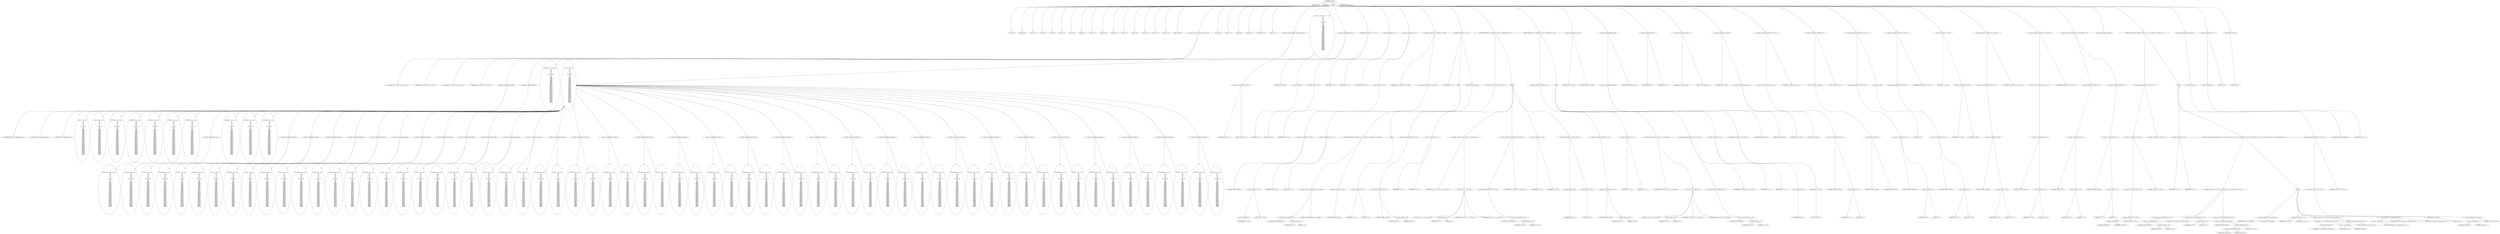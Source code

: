 digraph tftp_connect {  
"1000126" [label = "(METHOD,tftp_connect)" ]
"1000127" [label = "(PARAM,int *a1)" ]
"1000128" [label = "(PARAM,int a2)" ]
"1000129" [label = "(BLOCK,,)" ]
"1000130" [label = "(LOCAL,v2: int)" ]
"1000131" [label = "(LOCAL,result: int)" ]
"1000132" [label = "(LOCAL,v4: int)" ]
"1000133" [label = "(LOCAL,v5: int)" ]
"1000134" [label = "(LOCAL,v6: int)" ]
"1000135" [label = "(LOCAL,v7: int)" ]
"1000136" [label = "(LOCAL,v8: int)" ]
"1000137" [label = "(LOCAL,v9: int *)" ]
"1000138" [label = "(LOCAL,v10: int)" ]
"1000139" [label = "(LOCAL,v11: char)" ]
"1000140" [label = "(LOCAL,v12: int)" ]
"1000141" [label = "(LOCAL,v13: int)" ]
"1000142" [label = "(LOCAL,v14: int)" ]
"1000143" [label = "(LOCAL,v15: int)" ]
"1000144" [label = "(LOCAL,v16: int)" ]
"1000145" [label = "(LOCAL,v17: int)" ]
"1000146" [label = "(LOCAL,v18: _BYTE *)" ]
"1000147" [label = "(int (__cdecl **v19),int (__cdecl **v19)(int, int, int, int))" ]
"1000148" [label = "(IDENTIFIER,int,int (__cdecl **v19)(int, int, int, int))" ]
"1000149" [label = "(IDENTIFIER,int,int (__cdecl **v19)(int, int, int, int))" ]
"1000150" [label = "(IDENTIFIER,int,int (__cdecl **v19)(int, int, int, int))" ]
"1000151" [label = "(IDENTIFIER,int,int (__cdecl **v19)(int, int, int, int))" ]
"1000152" [label = "(LOCAL,v20: int)" ]
"1000153" [label = "(LOCAL,v21: int)" ]
"1000154" [label = "(LOCAL,v22: int)" ]
"1000155" [label = "(LOCAL,v23: int)" ]
"1000156" [label = "(LOCAL,buf: int [ 35 ])" ]
"1000157" [label = "(LOCAL,v25: int)" ]
"1000158" [label = "(<operator>.assignment,buf[32] = __readgsdword(0x14u))" ]
"1000159" [label = "(<operator>.indirectIndexAccess,buf[32])" ]
"1000160" [label = "(IDENTIFIER,buf,buf[32] = __readgsdword(0x14u))" ]
"1000161" [label = "(LITERAL,32,buf[32] = __readgsdword(0x14u))" ]
"1000162" [label = "(__readgsdword,__readgsdword(0x14u))" ]
"1000163" [label = "(LITERAL,0x14u,__readgsdword(0x14u))" ]
"1000164" [label = "(<operator>.assignment,v2 = Curl_ccalloc(\n         1,\n         336,\n         v12,\n         v13,\n         v14,\n         v15,\n         a2,\n         &Curl_ccalloc,\n         v21,\n         v22,\n         v23,\n         buf[0],\n         buf[1],\n         buf[2],\n         buf[3],\n         buf[4],\n         buf[5],\n         buf[6],\n         buf[7],\n         buf[8],\n         buf[9],\n         buf[10],\n         buf[11],\n         buf[12],\n         buf[13],\n         buf[14],\n         buf[15],\n         buf[16],\n         buf[17],\n         buf[18],\n         buf[19],\n         buf[20],\n         buf[21],\n         buf[22],\n         buf[23],\n         buf[24],\n         buf[25],\n         buf[26],\n         buf[27],\n         buf[28],\n         buf[29],\n         buf[30],\n         buf[31]))" ]
"1000165" [label = "(IDENTIFIER,v2,v2 = Curl_ccalloc(\n         1,\n         336,\n         v12,\n         v13,\n         v14,\n         v15,\n         a2,\n         &Curl_ccalloc,\n         v21,\n         v22,\n         v23,\n         buf[0],\n         buf[1],\n         buf[2],\n         buf[3],\n         buf[4],\n         buf[5],\n         buf[6],\n         buf[7],\n         buf[8],\n         buf[9],\n         buf[10],\n         buf[11],\n         buf[12],\n         buf[13],\n         buf[14],\n         buf[15],\n         buf[16],\n         buf[17],\n         buf[18],\n         buf[19],\n         buf[20],\n         buf[21],\n         buf[22],\n         buf[23],\n         buf[24],\n         buf[25],\n         buf[26],\n         buf[27],\n         buf[28],\n         buf[29],\n         buf[30],\n         buf[31]))" ]
"1000166" [label = "(Curl_ccalloc,Curl_ccalloc(\n         1,\n         336,\n         v12,\n         v13,\n         v14,\n         v15,\n         a2,\n         &Curl_ccalloc,\n         v21,\n         v22,\n         v23,\n         buf[0],\n         buf[1],\n         buf[2],\n         buf[3],\n         buf[4],\n         buf[5],\n         buf[6],\n         buf[7],\n         buf[8],\n         buf[9],\n         buf[10],\n         buf[11],\n         buf[12],\n         buf[13],\n         buf[14],\n         buf[15],\n         buf[16],\n         buf[17],\n         buf[18],\n         buf[19],\n         buf[20],\n         buf[21],\n         buf[22],\n         buf[23],\n         buf[24],\n         buf[25],\n         buf[26],\n         buf[27],\n         buf[28],\n         buf[29],\n         buf[30],\n         buf[31]))" ]
"1000167" [label = "(LITERAL,1,Curl_ccalloc(\n         1,\n         336,\n         v12,\n         v13,\n         v14,\n         v15,\n         a2,\n         &Curl_ccalloc,\n         v21,\n         v22,\n         v23,\n         buf[0],\n         buf[1],\n         buf[2],\n         buf[3],\n         buf[4],\n         buf[5],\n         buf[6],\n         buf[7],\n         buf[8],\n         buf[9],\n         buf[10],\n         buf[11],\n         buf[12],\n         buf[13],\n         buf[14],\n         buf[15],\n         buf[16],\n         buf[17],\n         buf[18],\n         buf[19],\n         buf[20],\n         buf[21],\n         buf[22],\n         buf[23],\n         buf[24],\n         buf[25],\n         buf[26],\n         buf[27],\n         buf[28],\n         buf[29],\n         buf[30],\n         buf[31]))" ]
"1000168" [label = "(LITERAL,336,Curl_ccalloc(\n         1,\n         336,\n         v12,\n         v13,\n         v14,\n         v15,\n         a2,\n         &Curl_ccalloc,\n         v21,\n         v22,\n         v23,\n         buf[0],\n         buf[1],\n         buf[2],\n         buf[3],\n         buf[4],\n         buf[5],\n         buf[6],\n         buf[7],\n         buf[8],\n         buf[9],\n         buf[10],\n         buf[11],\n         buf[12],\n         buf[13],\n         buf[14],\n         buf[15],\n         buf[16],\n         buf[17],\n         buf[18],\n         buf[19],\n         buf[20],\n         buf[21],\n         buf[22],\n         buf[23],\n         buf[24],\n         buf[25],\n         buf[26],\n         buf[27],\n         buf[28],\n         buf[29],\n         buf[30],\n         buf[31]))" ]
"1000169" [label = "(IDENTIFIER,v12,Curl_ccalloc(\n         1,\n         336,\n         v12,\n         v13,\n         v14,\n         v15,\n         a2,\n         &Curl_ccalloc,\n         v21,\n         v22,\n         v23,\n         buf[0],\n         buf[1],\n         buf[2],\n         buf[3],\n         buf[4],\n         buf[5],\n         buf[6],\n         buf[7],\n         buf[8],\n         buf[9],\n         buf[10],\n         buf[11],\n         buf[12],\n         buf[13],\n         buf[14],\n         buf[15],\n         buf[16],\n         buf[17],\n         buf[18],\n         buf[19],\n         buf[20],\n         buf[21],\n         buf[22],\n         buf[23],\n         buf[24],\n         buf[25],\n         buf[26],\n         buf[27],\n         buf[28],\n         buf[29],\n         buf[30],\n         buf[31]))" ]
"1000170" [label = "(IDENTIFIER,v13,Curl_ccalloc(\n         1,\n         336,\n         v12,\n         v13,\n         v14,\n         v15,\n         a2,\n         &Curl_ccalloc,\n         v21,\n         v22,\n         v23,\n         buf[0],\n         buf[1],\n         buf[2],\n         buf[3],\n         buf[4],\n         buf[5],\n         buf[6],\n         buf[7],\n         buf[8],\n         buf[9],\n         buf[10],\n         buf[11],\n         buf[12],\n         buf[13],\n         buf[14],\n         buf[15],\n         buf[16],\n         buf[17],\n         buf[18],\n         buf[19],\n         buf[20],\n         buf[21],\n         buf[22],\n         buf[23],\n         buf[24],\n         buf[25],\n         buf[26],\n         buf[27],\n         buf[28],\n         buf[29],\n         buf[30],\n         buf[31]))" ]
"1000171" [label = "(IDENTIFIER,v14,Curl_ccalloc(\n         1,\n         336,\n         v12,\n         v13,\n         v14,\n         v15,\n         a2,\n         &Curl_ccalloc,\n         v21,\n         v22,\n         v23,\n         buf[0],\n         buf[1],\n         buf[2],\n         buf[3],\n         buf[4],\n         buf[5],\n         buf[6],\n         buf[7],\n         buf[8],\n         buf[9],\n         buf[10],\n         buf[11],\n         buf[12],\n         buf[13],\n         buf[14],\n         buf[15],\n         buf[16],\n         buf[17],\n         buf[18],\n         buf[19],\n         buf[20],\n         buf[21],\n         buf[22],\n         buf[23],\n         buf[24],\n         buf[25],\n         buf[26],\n         buf[27],\n         buf[28],\n         buf[29],\n         buf[30],\n         buf[31]))" ]
"1000172" [label = "(IDENTIFIER,v15,Curl_ccalloc(\n         1,\n         336,\n         v12,\n         v13,\n         v14,\n         v15,\n         a2,\n         &Curl_ccalloc,\n         v21,\n         v22,\n         v23,\n         buf[0],\n         buf[1],\n         buf[2],\n         buf[3],\n         buf[4],\n         buf[5],\n         buf[6],\n         buf[7],\n         buf[8],\n         buf[9],\n         buf[10],\n         buf[11],\n         buf[12],\n         buf[13],\n         buf[14],\n         buf[15],\n         buf[16],\n         buf[17],\n         buf[18],\n         buf[19],\n         buf[20],\n         buf[21],\n         buf[22],\n         buf[23],\n         buf[24],\n         buf[25],\n         buf[26],\n         buf[27],\n         buf[28],\n         buf[29],\n         buf[30],\n         buf[31]))" ]
"1000173" [label = "(IDENTIFIER,a2,Curl_ccalloc(\n         1,\n         336,\n         v12,\n         v13,\n         v14,\n         v15,\n         a2,\n         &Curl_ccalloc,\n         v21,\n         v22,\n         v23,\n         buf[0],\n         buf[1],\n         buf[2],\n         buf[3],\n         buf[4],\n         buf[5],\n         buf[6],\n         buf[7],\n         buf[8],\n         buf[9],\n         buf[10],\n         buf[11],\n         buf[12],\n         buf[13],\n         buf[14],\n         buf[15],\n         buf[16],\n         buf[17],\n         buf[18],\n         buf[19],\n         buf[20],\n         buf[21],\n         buf[22],\n         buf[23],\n         buf[24],\n         buf[25],\n         buf[26],\n         buf[27],\n         buf[28],\n         buf[29],\n         buf[30],\n         buf[31]))" ]
"1000174" [label = "(<operator>.addressOf,&Curl_ccalloc)" ]
"1000175" [label = "(IDENTIFIER,Curl_ccalloc,Curl_ccalloc(\n         1,\n         336,\n         v12,\n         v13,\n         v14,\n         v15,\n         a2,\n         &Curl_ccalloc,\n         v21,\n         v22,\n         v23,\n         buf[0],\n         buf[1],\n         buf[2],\n         buf[3],\n         buf[4],\n         buf[5],\n         buf[6],\n         buf[7],\n         buf[8],\n         buf[9],\n         buf[10],\n         buf[11],\n         buf[12],\n         buf[13],\n         buf[14],\n         buf[15],\n         buf[16],\n         buf[17],\n         buf[18],\n         buf[19],\n         buf[20],\n         buf[21],\n         buf[22],\n         buf[23],\n         buf[24],\n         buf[25],\n         buf[26],\n         buf[27],\n         buf[28],\n         buf[29],\n         buf[30],\n         buf[31]))" ]
"1000176" [label = "(IDENTIFIER,v21,Curl_ccalloc(\n         1,\n         336,\n         v12,\n         v13,\n         v14,\n         v15,\n         a2,\n         &Curl_ccalloc,\n         v21,\n         v22,\n         v23,\n         buf[0],\n         buf[1],\n         buf[2],\n         buf[3],\n         buf[4],\n         buf[5],\n         buf[6],\n         buf[7],\n         buf[8],\n         buf[9],\n         buf[10],\n         buf[11],\n         buf[12],\n         buf[13],\n         buf[14],\n         buf[15],\n         buf[16],\n         buf[17],\n         buf[18],\n         buf[19],\n         buf[20],\n         buf[21],\n         buf[22],\n         buf[23],\n         buf[24],\n         buf[25],\n         buf[26],\n         buf[27],\n         buf[28],\n         buf[29],\n         buf[30],\n         buf[31]))" ]
"1000177" [label = "(IDENTIFIER,v22,Curl_ccalloc(\n         1,\n         336,\n         v12,\n         v13,\n         v14,\n         v15,\n         a2,\n         &Curl_ccalloc,\n         v21,\n         v22,\n         v23,\n         buf[0],\n         buf[1],\n         buf[2],\n         buf[3],\n         buf[4],\n         buf[5],\n         buf[6],\n         buf[7],\n         buf[8],\n         buf[9],\n         buf[10],\n         buf[11],\n         buf[12],\n         buf[13],\n         buf[14],\n         buf[15],\n         buf[16],\n         buf[17],\n         buf[18],\n         buf[19],\n         buf[20],\n         buf[21],\n         buf[22],\n         buf[23],\n         buf[24],\n         buf[25],\n         buf[26],\n         buf[27],\n         buf[28],\n         buf[29],\n         buf[30],\n         buf[31]))" ]
"1000178" [label = "(IDENTIFIER,v23,Curl_ccalloc(\n         1,\n         336,\n         v12,\n         v13,\n         v14,\n         v15,\n         a2,\n         &Curl_ccalloc,\n         v21,\n         v22,\n         v23,\n         buf[0],\n         buf[1],\n         buf[2],\n         buf[3],\n         buf[4],\n         buf[5],\n         buf[6],\n         buf[7],\n         buf[8],\n         buf[9],\n         buf[10],\n         buf[11],\n         buf[12],\n         buf[13],\n         buf[14],\n         buf[15],\n         buf[16],\n         buf[17],\n         buf[18],\n         buf[19],\n         buf[20],\n         buf[21],\n         buf[22],\n         buf[23],\n         buf[24],\n         buf[25],\n         buf[26],\n         buf[27],\n         buf[28],\n         buf[29],\n         buf[30],\n         buf[31]))" ]
"1000179" [label = "(<operator>.indirectIndexAccess,buf[0])" ]
"1000180" [label = "(IDENTIFIER,buf,Curl_ccalloc(\n         1,\n         336,\n         v12,\n         v13,\n         v14,\n         v15,\n         a2,\n         &Curl_ccalloc,\n         v21,\n         v22,\n         v23,\n         buf[0],\n         buf[1],\n         buf[2],\n         buf[3],\n         buf[4],\n         buf[5],\n         buf[6],\n         buf[7],\n         buf[8],\n         buf[9],\n         buf[10],\n         buf[11],\n         buf[12],\n         buf[13],\n         buf[14],\n         buf[15],\n         buf[16],\n         buf[17],\n         buf[18],\n         buf[19],\n         buf[20],\n         buf[21],\n         buf[22],\n         buf[23],\n         buf[24],\n         buf[25],\n         buf[26],\n         buf[27],\n         buf[28],\n         buf[29],\n         buf[30],\n         buf[31]))" ]
"1000181" [label = "(LITERAL,0,Curl_ccalloc(\n         1,\n         336,\n         v12,\n         v13,\n         v14,\n         v15,\n         a2,\n         &Curl_ccalloc,\n         v21,\n         v22,\n         v23,\n         buf[0],\n         buf[1],\n         buf[2],\n         buf[3],\n         buf[4],\n         buf[5],\n         buf[6],\n         buf[7],\n         buf[8],\n         buf[9],\n         buf[10],\n         buf[11],\n         buf[12],\n         buf[13],\n         buf[14],\n         buf[15],\n         buf[16],\n         buf[17],\n         buf[18],\n         buf[19],\n         buf[20],\n         buf[21],\n         buf[22],\n         buf[23],\n         buf[24],\n         buf[25],\n         buf[26],\n         buf[27],\n         buf[28],\n         buf[29],\n         buf[30],\n         buf[31]))" ]
"1000182" [label = "(<operator>.indirectIndexAccess,buf[1])" ]
"1000183" [label = "(IDENTIFIER,buf,Curl_ccalloc(\n         1,\n         336,\n         v12,\n         v13,\n         v14,\n         v15,\n         a2,\n         &Curl_ccalloc,\n         v21,\n         v22,\n         v23,\n         buf[0],\n         buf[1],\n         buf[2],\n         buf[3],\n         buf[4],\n         buf[5],\n         buf[6],\n         buf[7],\n         buf[8],\n         buf[9],\n         buf[10],\n         buf[11],\n         buf[12],\n         buf[13],\n         buf[14],\n         buf[15],\n         buf[16],\n         buf[17],\n         buf[18],\n         buf[19],\n         buf[20],\n         buf[21],\n         buf[22],\n         buf[23],\n         buf[24],\n         buf[25],\n         buf[26],\n         buf[27],\n         buf[28],\n         buf[29],\n         buf[30],\n         buf[31]))" ]
"1000184" [label = "(LITERAL,1,Curl_ccalloc(\n         1,\n         336,\n         v12,\n         v13,\n         v14,\n         v15,\n         a2,\n         &Curl_ccalloc,\n         v21,\n         v22,\n         v23,\n         buf[0],\n         buf[1],\n         buf[2],\n         buf[3],\n         buf[4],\n         buf[5],\n         buf[6],\n         buf[7],\n         buf[8],\n         buf[9],\n         buf[10],\n         buf[11],\n         buf[12],\n         buf[13],\n         buf[14],\n         buf[15],\n         buf[16],\n         buf[17],\n         buf[18],\n         buf[19],\n         buf[20],\n         buf[21],\n         buf[22],\n         buf[23],\n         buf[24],\n         buf[25],\n         buf[26],\n         buf[27],\n         buf[28],\n         buf[29],\n         buf[30],\n         buf[31]))" ]
"1000185" [label = "(<operator>.indirectIndexAccess,buf[2])" ]
"1000186" [label = "(IDENTIFIER,buf,Curl_ccalloc(\n         1,\n         336,\n         v12,\n         v13,\n         v14,\n         v15,\n         a2,\n         &Curl_ccalloc,\n         v21,\n         v22,\n         v23,\n         buf[0],\n         buf[1],\n         buf[2],\n         buf[3],\n         buf[4],\n         buf[5],\n         buf[6],\n         buf[7],\n         buf[8],\n         buf[9],\n         buf[10],\n         buf[11],\n         buf[12],\n         buf[13],\n         buf[14],\n         buf[15],\n         buf[16],\n         buf[17],\n         buf[18],\n         buf[19],\n         buf[20],\n         buf[21],\n         buf[22],\n         buf[23],\n         buf[24],\n         buf[25],\n         buf[26],\n         buf[27],\n         buf[28],\n         buf[29],\n         buf[30],\n         buf[31]))" ]
"1000187" [label = "(LITERAL,2,Curl_ccalloc(\n         1,\n         336,\n         v12,\n         v13,\n         v14,\n         v15,\n         a2,\n         &Curl_ccalloc,\n         v21,\n         v22,\n         v23,\n         buf[0],\n         buf[1],\n         buf[2],\n         buf[3],\n         buf[4],\n         buf[5],\n         buf[6],\n         buf[7],\n         buf[8],\n         buf[9],\n         buf[10],\n         buf[11],\n         buf[12],\n         buf[13],\n         buf[14],\n         buf[15],\n         buf[16],\n         buf[17],\n         buf[18],\n         buf[19],\n         buf[20],\n         buf[21],\n         buf[22],\n         buf[23],\n         buf[24],\n         buf[25],\n         buf[26],\n         buf[27],\n         buf[28],\n         buf[29],\n         buf[30],\n         buf[31]))" ]
"1000188" [label = "(<operator>.indirectIndexAccess,buf[3])" ]
"1000189" [label = "(IDENTIFIER,buf,Curl_ccalloc(\n         1,\n         336,\n         v12,\n         v13,\n         v14,\n         v15,\n         a2,\n         &Curl_ccalloc,\n         v21,\n         v22,\n         v23,\n         buf[0],\n         buf[1],\n         buf[2],\n         buf[3],\n         buf[4],\n         buf[5],\n         buf[6],\n         buf[7],\n         buf[8],\n         buf[9],\n         buf[10],\n         buf[11],\n         buf[12],\n         buf[13],\n         buf[14],\n         buf[15],\n         buf[16],\n         buf[17],\n         buf[18],\n         buf[19],\n         buf[20],\n         buf[21],\n         buf[22],\n         buf[23],\n         buf[24],\n         buf[25],\n         buf[26],\n         buf[27],\n         buf[28],\n         buf[29],\n         buf[30],\n         buf[31]))" ]
"1000190" [label = "(LITERAL,3,Curl_ccalloc(\n         1,\n         336,\n         v12,\n         v13,\n         v14,\n         v15,\n         a2,\n         &Curl_ccalloc,\n         v21,\n         v22,\n         v23,\n         buf[0],\n         buf[1],\n         buf[2],\n         buf[3],\n         buf[4],\n         buf[5],\n         buf[6],\n         buf[7],\n         buf[8],\n         buf[9],\n         buf[10],\n         buf[11],\n         buf[12],\n         buf[13],\n         buf[14],\n         buf[15],\n         buf[16],\n         buf[17],\n         buf[18],\n         buf[19],\n         buf[20],\n         buf[21],\n         buf[22],\n         buf[23],\n         buf[24],\n         buf[25],\n         buf[26],\n         buf[27],\n         buf[28],\n         buf[29],\n         buf[30],\n         buf[31]))" ]
"1000191" [label = "(<operator>.indirectIndexAccess,buf[4])" ]
"1000192" [label = "(IDENTIFIER,buf,Curl_ccalloc(\n         1,\n         336,\n         v12,\n         v13,\n         v14,\n         v15,\n         a2,\n         &Curl_ccalloc,\n         v21,\n         v22,\n         v23,\n         buf[0],\n         buf[1],\n         buf[2],\n         buf[3],\n         buf[4],\n         buf[5],\n         buf[6],\n         buf[7],\n         buf[8],\n         buf[9],\n         buf[10],\n         buf[11],\n         buf[12],\n         buf[13],\n         buf[14],\n         buf[15],\n         buf[16],\n         buf[17],\n         buf[18],\n         buf[19],\n         buf[20],\n         buf[21],\n         buf[22],\n         buf[23],\n         buf[24],\n         buf[25],\n         buf[26],\n         buf[27],\n         buf[28],\n         buf[29],\n         buf[30],\n         buf[31]))" ]
"1000193" [label = "(LITERAL,4,Curl_ccalloc(\n         1,\n         336,\n         v12,\n         v13,\n         v14,\n         v15,\n         a2,\n         &Curl_ccalloc,\n         v21,\n         v22,\n         v23,\n         buf[0],\n         buf[1],\n         buf[2],\n         buf[3],\n         buf[4],\n         buf[5],\n         buf[6],\n         buf[7],\n         buf[8],\n         buf[9],\n         buf[10],\n         buf[11],\n         buf[12],\n         buf[13],\n         buf[14],\n         buf[15],\n         buf[16],\n         buf[17],\n         buf[18],\n         buf[19],\n         buf[20],\n         buf[21],\n         buf[22],\n         buf[23],\n         buf[24],\n         buf[25],\n         buf[26],\n         buf[27],\n         buf[28],\n         buf[29],\n         buf[30],\n         buf[31]))" ]
"1000194" [label = "(<operator>.indirectIndexAccess,buf[5])" ]
"1000195" [label = "(IDENTIFIER,buf,Curl_ccalloc(\n         1,\n         336,\n         v12,\n         v13,\n         v14,\n         v15,\n         a2,\n         &Curl_ccalloc,\n         v21,\n         v22,\n         v23,\n         buf[0],\n         buf[1],\n         buf[2],\n         buf[3],\n         buf[4],\n         buf[5],\n         buf[6],\n         buf[7],\n         buf[8],\n         buf[9],\n         buf[10],\n         buf[11],\n         buf[12],\n         buf[13],\n         buf[14],\n         buf[15],\n         buf[16],\n         buf[17],\n         buf[18],\n         buf[19],\n         buf[20],\n         buf[21],\n         buf[22],\n         buf[23],\n         buf[24],\n         buf[25],\n         buf[26],\n         buf[27],\n         buf[28],\n         buf[29],\n         buf[30],\n         buf[31]))" ]
"1000196" [label = "(LITERAL,5,Curl_ccalloc(\n         1,\n         336,\n         v12,\n         v13,\n         v14,\n         v15,\n         a2,\n         &Curl_ccalloc,\n         v21,\n         v22,\n         v23,\n         buf[0],\n         buf[1],\n         buf[2],\n         buf[3],\n         buf[4],\n         buf[5],\n         buf[6],\n         buf[7],\n         buf[8],\n         buf[9],\n         buf[10],\n         buf[11],\n         buf[12],\n         buf[13],\n         buf[14],\n         buf[15],\n         buf[16],\n         buf[17],\n         buf[18],\n         buf[19],\n         buf[20],\n         buf[21],\n         buf[22],\n         buf[23],\n         buf[24],\n         buf[25],\n         buf[26],\n         buf[27],\n         buf[28],\n         buf[29],\n         buf[30],\n         buf[31]))" ]
"1000197" [label = "(<operator>.indirectIndexAccess,buf[6])" ]
"1000198" [label = "(IDENTIFIER,buf,Curl_ccalloc(\n         1,\n         336,\n         v12,\n         v13,\n         v14,\n         v15,\n         a2,\n         &Curl_ccalloc,\n         v21,\n         v22,\n         v23,\n         buf[0],\n         buf[1],\n         buf[2],\n         buf[3],\n         buf[4],\n         buf[5],\n         buf[6],\n         buf[7],\n         buf[8],\n         buf[9],\n         buf[10],\n         buf[11],\n         buf[12],\n         buf[13],\n         buf[14],\n         buf[15],\n         buf[16],\n         buf[17],\n         buf[18],\n         buf[19],\n         buf[20],\n         buf[21],\n         buf[22],\n         buf[23],\n         buf[24],\n         buf[25],\n         buf[26],\n         buf[27],\n         buf[28],\n         buf[29],\n         buf[30],\n         buf[31]))" ]
"1000199" [label = "(LITERAL,6,Curl_ccalloc(\n         1,\n         336,\n         v12,\n         v13,\n         v14,\n         v15,\n         a2,\n         &Curl_ccalloc,\n         v21,\n         v22,\n         v23,\n         buf[0],\n         buf[1],\n         buf[2],\n         buf[3],\n         buf[4],\n         buf[5],\n         buf[6],\n         buf[7],\n         buf[8],\n         buf[9],\n         buf[10],\n         buf[11],\n         buf[12],\n         buf[13],\n         buf[14],\n         buf[15],\n         buf[16],\n         buf[17],\n         buf[18],\n         buf[19],\n         buf[20],\n         buf[21],\n         buf[22],\n         buf[23],\n         buf[24],\n         buf[25],\n         buf[26],\n         buf[27],\n         buf[28],\n         buf[29],\n         buf[30],\n         buf[31]))" ]
"1000200" [label = "(<operator>.indirectIndexAccess,buf[7])" ]
"1000201" [label = "(IDENTIFIER,buf,Curl_ccalloc(\n         1,\n         336,\n         v12,\n         v13,\n         v14,\n         v15,\n         a2,\n         &Curl_ccalloc,\n         v21,\n         v22,\n         v23,\n         buf[0],\n         buf[1],\n         buf[2],\n         buf[3],\n         buf[4],\n         buf[5],\n         buf[6],\n         buf[7],\n         buf[8],\n         buf[9],\n         buf[10],\n         buf[11],\n         buf[12],\n         buf[13],\n         buf[14],\n         buf[15],\n         buf[16],\n         buf[17],\n         buf[18],\n         buf[19],\n         buf[20],\n         buf[21],\n         buf[22],\n         buf[23],\n         buf[24],\n         buf[25],\n         buf[26],\n         buf[27],\n         buf[28],\n         buf[29],\n         buf[30],\n         buf[31]))" ]
"1000202" [label = "(LITERAL,7,Curl_ccalloc(\n         1,\n         336,\n         v12,\n         v13,\n         v14,\n         v15,\n         a2,\n         &Curl_ccalloc,\n         v21,\n         v22,\n         v23,\n         buf[0],\n         buf[1],\n         buf[2],\n         buf[3],\n         buf[4],\n         buf[5],\n         buf[6],\n         buf[7],\n         buf[8],\n         buf[9],\n         buf[10],\n         buf[11],\n         buf[12],\n         buf[13],\n         buf[14],\n         buf[15],\n         buf[16],\n         buf[17],\n         buf[18],\n         buf[19],\n         buf[20],\n         buf[21],\n         buf[22],\n         buf[23],\n         buf[24],\n         buf[25],\n         buf[26],\n         buf[27],\n         buf[28],\n         buf[29],\n         buf[30],\n         buf[31]))" ]
"1000203" [label = "(<operator>.indirectIndexAccess,buf[8])" ]
"1000204" [label = "(IDENTIFIER,buf,Curl_ccalloc(\n         1,\n         336,\n         v12,\n         v13,\n         v14,\n         v15,\n         a2,\n         &Curl_ccalloc,\n         v21,\n         v22,\n         v23,\n         buf[0],\n         buf[1],\n         buf[2],\n         buf[3],\n         buf[4],\n         buf[5],\n         buf[6],\n         buf[7],\n         buf[8],\n         buf[9],\n         buf[10],\n         buf[11],\n         buf[12],\n         buf[13],\n         buf[14],\n         buf[15],\n         buf[16],\n         buf[17],\n         buf[18],\n         buf[19],\n         buf[20],\n         buf[21],\n         buf[22],\n         buf[23],\n         buf[24],\n         buf[25],\n         buf[26],\n         buf[27],\n         buf[28],\n         buf[29],\n         buf[30],\n         buf[31]))" ]
"1000205" [label = "(LITERAL,8,Curl_ccalloc(\n         1,\n         336,\n         v12,\n         v13,\n         v14,\n         v15,\n         a2,\n         &Curl_ccalloc,\n         v21,\n         v22,\n         v23,\n         buf[0],\n         buf[1],\n         buf[2],\n         buf[3],\n         buf[4],\n         buf[5],\n         buf[6],\n         buf[7],\n         buf[8],\n         buf[9],\n         buf[10],\n         buf[11],\n         buf[12],\n         buf[13],\n         buf[14],\n         buf[15],\n         buf[16],\n         buf[17],\n         buf[18],\n         buf[19],\n         buf[20],\n         buf[21],\n         buf[22],\n         buf[23],\n         buf[24],\n         buf[25],\n         buf[26],\n         buf[27],\n         buf[28],\n         buf[29],\n         buf[30],\n         buf[31]))" ]
"1000206" [label = "(<operator>.indirectIndexAccess,buf[9])" ]
"1000207" [label = "(IDENTIFIER,buf,Curl_ccalloc(\n         1,\n         336,\n         v12,\n         v13,\n         v14,\n         v15,\n         a2,\n         &Curl_ccalloc,\n         v21,\n         v22,\n         v23,\n         buf[0],\n         buf[1],\n         buf[2],\n         buf[3],\n         buf[4],\n         buf[5],\n         buf[6],\n         buf[7],\n         buf[8],\n         buf[9],\n         buf[10],\n         buf[11],\n         buf[12],\n         buf[13],\n         buf[14],\n         buf[15],\n         buf[16],\n         buf[17],\n         buf[18],\n         buf[19],\n         buf[20],\n         buf[21],\n         buf[22],\n         buf[23],\n         buf[24],\n         buf[25],\n         buf[26],\n         buf[27],\n         buf[28],\n         buf[29],\n         buf[30],\n         buf[31]))" ]
"1000208" [label = "(LITERAL,9,Curl_ccalloc(\n         1,\n         336,\n         v12,\n         v13,\n         v14,\n         v15,\n         a2,\n         &Curl_ccalloc,\n         v21,\n         v22,\n         v23,\n         buf[0],\n         buf[1],\n         buf[2],\n         buf[3],\n         buf[4],\n         buf[5],\n         buf[6],\n         buf[7],\n         buf[8],\n         buf[9],\n         buf[10],\n         buf[11],\n         buf[12],\n         buf[13],\n         buf[14],\n         buf[15],\n         buf[16],\n         buf[17],\n         buf[18],\n         buf[19],\n         buf[20],\n         buf[21],\n         buf[22],\n         buf[23],\n         buf[24],\n         buf[25],\n         buf[26],\n         buf[27],\n         buf[28],\n         buf[29],\n         buf[30],\n         buf[31]))" ]
"1000209" [label = "(<operator>.indirectIndexAccess,buf[10])" ]
"1000210" [label = "(IDENTIFIER,buf,Curl_ccalloc(\n         1,\n         336,\n         v12,\n         v13,\n         v14,\n         v15,\n         a2,\n         &Curl_ccalloc,\n         v21,\n         v22,\n         v23,\n         buf[0],\n         buf[1],\n         buf[2],\n         buf[3],\n         buf[4],\n         buf[5],\n         buf[6],\n         buf[7],\n         buf[8],\n         buf[9],\n         buf[10],\n         buf[11],\n         buf[12],\n         buf[13],\n         buf[14],\n         buf[15],\n         buf[16],\n         buf[17],\n         buf[18],\n         buf[19],\n         buf[20],\n         buf[21],\n         buf[22],\n         buf[23],\n         buf[24],\n         buf[25],\n         buf[26],\n         buf[27],\n         buf[28],\n         buf[29],\n         buf[30],\n         buf[31]))" ]
"1000211" [label = "(LITERAL,10,Curl_ccalloc(\n         1,\n         336,\n         v12,\n         v13,\n         v14,\n         v15,\n         a2,\n         &Curl_ccalloc,\n         v21,\n         v22,\n         v23,\n         buf[0],\n         buf[1],\n         buf[2],\n         buf[3],\n         buf[4],\n         buf[5],\n         buf[6],\n         buf[7],\n         buf[8],\n         buf[9],\n         buf[10],\n         buf[11],\n         buf[12],\n         buf[13],\n         buf[14],\n         buf[15],\n         buf[16],\n         buf[17],\n         buf[18],\n         buf[19],\n         buf[20],\n         buf[21],\n         buf[22],\n         buf[23],\n         buf[24],\n         buf[25],\n         buf[26],\n         buf[27],\n         buf[28],\n         buf[29],\n         buf[30],\n         buf[31]))" ]
"1000212" [label = "(<operator>.indirectIndexAccess,buf[11])" ]
"1000213" [label = "(IDENTIFIER,buf,Curl_ccalloc(\n         1,\n         336,\n         v12,\n         v13,\n         v14,\n         v15,\n         a2,\n         &Curl_ccalloc,\n         v21,\n         v22,\n         v23,\n         buf[0],\n         buf[1],\n         buf[2],\n         buf[3],\n         buf[4],\n         buf[5],\n         buf[6],\n         buf[7],\n         buf[8],\n         buf[9],\n         buf[10],\n         buf[11],\n         buf[12],\n         buf[13],\n         buf[14],\n         buf[15],\n         buf[16],\n         buf[17],\n         buf[18],\n         buf[19],\n         buf[20],\n         buf[21],\n         buf[22],\n         buf[23],\n         buf[24],\n         buf[25],\n         buf[26],\n         buf[27],\n         buf[28],\n         buf[29],\n         buf[30],\n         buf[31]))" ]
"1000214" [label = "(LITERAL,11,Curl_ccalloc(\n         1,\n         336,\n         v12,\n         v13,\n         v14,\n         v15,\n         a2,\n         &Curl_ccalloc,\n         v21,\n         v22,\n         v23,\n         buf[0],\n         buf[1],\n         buf[2],\n         buf[3],\n         buf[4],\n         buf[5],\n         buf[6],\n         buf[7],\n         buf[8],\n         buf[9],\n         buf[10],\n         buf[11],\n         buf[12],\n         buf[13],\n         buf[14],\n         buf[15],\n         buf[16],\n         buf[17],\n         buf[18],\n         buf[19],\n         buf[20],\n         buf[21],\n         buf[22],\n         buf[23],\n         buf[24],\n         buf[25],\n         buf[26],\n         buf[27],\n         buf[28],\n         buf[29],\n         buf[30],\n         buf[31]))" ]
"1000215" [label = "(<operator>.indirectIndexAccess,buf[12])" ]
"1000216" [label = "(IDENTIFIER,buf,Curl_ccalloc(\n         1,\n         336,\n         v12,\n         v13,\n         v14,\n         v15,\n         a2,\n         &Curl_ccalloc,\n         v21,\n         v22,\n         v23,\n         buf[0],\n         buf[1],\n         buf[2],\n         buf[3],\n         buf[4],\n         buf[5],\n         buf[6],\n         buf[7],\n         buf[8],\n         buf[9],\n         buf[10],\n         buf[11],\n         buf[12],\n         buf[13],\n         buf[14],\n         buf[15],\n         buf[16],\n         buf[17],\n         buf[18],\n         buf[19],\n         buf[20],\n         buf[21],\n         buf[22],\n         buf[23],\n         buf[24],\n         buf[25],\n         buf[26],\n         buf[27],\n         buf[28],\n         buf[29],\n         buf[30],\n         buf[31]))" ]
"1000217" [label = "(LITERAL,12,Curl_ccalloc(\n         1,\n         336,\n         v12,\n         v13,\n         v14,\n         v15,\n         a2,\n         &Curl_ccalloc,\n         v21,\n         v22,\n         v23,\n         buf[0],\n         buf[1],\n         buf[2],\n         buf[3],\n         buf[4],\n         buf[5],\n         buf[6],\n         buf[7],\n         buf[8],\n         buf[9],\n         buf[10],\n         buf[11],\n         buf[12],\n         buf[13],\n         buf[14],\n         buf[15],\n         buf[16],\n         buf[17],\n         buf[18],\n         buf[19],\n         buf[20],\n         buf[21],\n         buf[22],\n         buf[23],\n         buf[24],\n         buf[25],\n         buf[26],\n         buf[27],\n         buf[28],\n         buf[29],\n         buf[30],\n         buf[31]))" ]
"1000218" [label = "(<operator>.indirectIndexAccess,buf[13])" ]
"1000219" [label = "(IDENTIFIER,buf,Curl_ccalloc(\n         1,\n         336,\n         v12,\n         v13,\n         v14,\n         v15,\n         a2,\n         &Curl_ccalloc,\n         v21,\n         v22,\n         v23,\n         buf[0],\n         buf[1],\n         buf[2],\n         buf[3],\n         buf[4],\n         buf[5],\n         buf[6],\n         buf[7],\n         buf[8],\n         buf[9],\n         buf[10],\n         buf[11],\n         buf[12],\n         buf[13],\n         buf[14],\n         buf[15],\n         buf[16],\n         buf[17],\n         buf[18],\n         buf[19],\n         buf[20],\n         buf[21],\n         buf[22],\n         buf[23],\n         buf[24],\n         buf[25],\n         buf[26],\n         buf[27],\n         buf[28],\n         buf[29],\n         buf[30],\n         buf[31]))" ]
"1000220" [label = "(LITERAL,13,Curl_ccalloc(\n         1,\n         336,\n         v12,\n         v13,\n         v14,\n         v15,\n         a2,\n         &Curl_ccalloc,\n         v21,\n         v22,\n         v23,\n         buf[0],\n         buf[1],\n         buf[2],\n         buf[3],\n         buf[4],\n         buf[5],\n         buf[6],\n         buf[7],\n         buf[8],\n         buf[9],\n         buf[10],\n         buf[11],\n         buf[12],\n         buf[13],\n         buf[14],\n         buf[15],\n         buf[16],\n         buf[17],\n         buf[18],\n         buf[19],\n         buf[20],\n         buf[21],\n         buf[22],\n         buf[23],\n         buf[24],\n         buf[25],\n         buf[26],\n         buf[27],\n         buf[28],\n         buf[29],\n         buf[30],\n         buf[31]))" ]
"1000221" [label = "(<operator>.indirectIndexAccess,buf[14])" ]
"1000222" [label = "(IDENTIFIER,buf,Curl_ccalloc(\n         1,\n         336,\n         v12,\n         v13,\n         v14,\n         v15,\n         a2,\n         &Curl_ccalloc,\n         v21,\n         v22,\n         v23,\n         buf[0],\n         buf[1],\n         buf[2],\n         buf[3],\n         buf[4],\n         buf[5],\n         buf[6],\n         buf[7],\n         buf[8],\n         buf[9],\n         buf[10],\n         buf[11],\n         buf[12],\n         buf[13],\n         buf[14],\n         buf[15],\n         buf[16],\n         buf[17],\n         buf[18],\n         buf[19],\n         buf[20],\n         buf[21],\n         buf[22],\n         buf[23],\n         buf[24],\n         buf[25],\n         buf[26],\n         buf[27],\n         buf[28],\n         buf[29],\n         buf[30],\n         buf[31]))" ]
"1000223" [label = "(LITERAL,14,Curl_ccalloc(\n         1,\n         336,\n         v12,\n         v13,\n         v14,\n         v15,\n         a2,\n         &Curl_ccalloc,\n         v21,\n         v22,\n         v23,\n         buf[0],\n         buf[1],\n         buf[2],\n         buf[3],\n         buf[4],\n         buf[5],\n         buf[6],\n         buf[7],\n         buf[8],\n         buf[9],\n         buf[10],\n         buf[11],\n         buf[12],\n         buf[13],\n         buf[14],\n         buf[15],\n         buf[16],\n         buf[17],\n         buf[18],\n         buf[19],\n         buf[20],\n         buf[21],\n         buf[22],\n         buf[23],\n         buf[24],\n         buf[25],\n         buf[26],\n         buf[27],\n         buf[28],\n         buf[29],\n         buf[30],\n         buf[31]))" ]
"1000224" [label = "(<operator>.indirectIndexAccess,buf[15])" ]
"1000225" [label = "(IDENTIFIER,buf,Curl_ccalloc(\n         1,\n         336,\n         v12,\n         v13,\n         v14,\n         v15,\n         a2,\n         &Curl_ccalloc,\n         v21,\n         v22,\n         v23,\n         buf[0],\n         buf[1],\n         buf[2],\n         buf[3],\n         buf[4],\n         buf[5],\n         buf[6],\n         buf[7],\n         buf[8],\n         buf[9],\n         buf[10],\n         buf[11],\n         buf[12],\n         buf[13],\n         buf[14],\n         buf[15],\n         buf[16],\n         buf[17],\n         buf[18],\n         buf[19],\n         buf[20],\n         buf[21],\n         buf[22],\n         buf[23],\n         buf[24],\n         buf[25],\n         buf[26],\n         buf[27],\n         buf[28],\n         buf[29],\n         buf[30],\n         buf[31]))" ]
"1000226" [label = "(LITERAL,15,Curl_ccalloc(\n         1,\n         336,\n         v12,\n         v13,\n         v14,\n         v15,\n         a2,\n         &Curl_ccalloc,\n         v21,\n         v22,\n         v23,\n         buf[0],\n         buf[1],\n         buf[2],\n         buf[3],\n         buf[4],\n         buf[5],\n         buf[6],\n         buf[7],\n         buf[8],\n         buf[9],\n         buf[10],\n         buf[11],\n         buf[12],\n         buf[13],\n         buf[14],\n         buf[15],\n         buf[16],\n         buf[17],\n         buf[18],\n         buf[19],\n         buf[20],\n         buf[21],\n         buf[22],\n         buf[23],\n         buf[24],\n         buf[25],\n         buf[26],\n         buf[27],\n         buf[28],\n         buf[29],\n         buf[30],\n         buf[31]))" ]
"1000227" [label = "(<operator>.indirectIndexAccess,buf[16])" ]
"1000228" [label = "(IDENTIFIER,buf,Curl_ccalloc(\n         1,\n         336,\n         v12,\n         v13,\n         v14,\n         v15,\n         a2,\n         &Curl_ccalloc,\n         v21,\n         v22,\n         v23,\n         buf[0],\n         buf[1],\n         buf[2],\n         buf[3],\n         buf[4],\n         buf[5],\n         buf[6],\n         buf[7],\n         buf[8],\n         buf[9],\n         buf[10],\n         buf[11],\n         buf[12],\n         buf[13],\n         buf[14],\n         buf[15],\n         buf[16],\n         buf[17],\n         buf[18],\n         buf[19],\n         buf[20],\n         buf[21],\n         buf[22],\n         buf[23],\n         buf[24],\n         buf[25],\n         buf[26],\n         buf[27],\n         buf[28],\n         buf[29],\n         buf[30],\n         buf[31]))" ]
"1000229" [label = "(LITERAL,16,Curl_ccalloc(\n         1,\n         336,\n         v12,\n         v13,\n         v14,\n         v15,\n         a2,\n         &Curl_ccalloc,\n         v21,\n         v22,\n         v23,\n         buf[0],\n         buf[1],\n         buf[2],\n         buf[3],\n         buf[4],\n         buf[5],\n         buf[6],\n         buf[7],\n         buf[8],\n         buf[9],\n         buf[10],\n         buf[11],\n         buf[12],\n         buf[13],\n         buf[14],\n         buf[15],\n         buf[16],\n         buf[17],\n         buf[18],\n         buf[19],\n         buf[20],\n         buf[21],\n         buf[22],\n         buf[23],\n         buf[24],\n         buf[25],\n         buf[26],\n         buf[27],\n         buf[28],\n         buf[29],\n         buf[30],\n         buf[31]))" ]
"1000230" [label = "(<operator>.indirectIndexAccess,buf[17])" ]
"1000231" [label = "(IDENTIFIER,buf,Curl_ccalloc(\n         1,\n         336,\n         v12,\n         v13,\n         v14,\n         v15,\n         a2,\n         &Curl_ccalloc,\n         v21,\n         v22,\n         v23,\n         buf[0],\n         buf[1],\n         buf[2],\n         buf[3],\n         buf[4],\n         buf[5],\n         buf[6],\n         buf[7],\n         buf[8],\n         buf[9],\n         buf[10],\n         buf[11],\n         buf[12],\n         buf[13],\n         buf[14],\n         buf[15],\n         buf[16],\n         buf[17],\n         buf[18],\n         buf[19],\n         buf[20],\n         buf[21],\n         buf[22],\n         buf[23],\n         buf[24],\n         buf[25],\n         buf[26],\n         buf[27],\n         buf[28],\n         buf[29],\n         buf[30],\n         buf[31]))" ]
"1000232" [label = "(LITERAL,17,Curl_ccalloc(\n         1,\n         336,\n         v12,\n         v13,\n         v14,\n         v15,\n         a2,\n         &Curl_ccalloc,\n         v21,\n         v22,\n         v23,\n         buf[0],\n         buf[1],\n         buf[2],\n         buf[3],\n         buf[4],\n         buf[5],\n         buf[6],\n         buf[7],\n         buf[8],\n         buf[9],\n         buf[10],\n         buf[11],\n         buf[12],\n         buf[13],\n         buf[14],\n         buf[15],\n         buf[16],\n         buf[17],\n         buf[18],\n         buf[19],\n         buf[20],\n         buf[21],\n         buf[22],\n         buf[23],\n         buf[24],\n         buf[25],\n         buf[26],\n         buf[27],\n         buf[28],\n         buf[29],\n         buf[30],\n         buf[31]))" ]
"1000233" [label = "(<operator>.indirectIndexAccess,buf[18])" ]
"1000234" [label = "(IDENTIFIER,buf,Curl_ccalloc(\n         1,\n         336,\n         v12,\n         v13,\n         v14,\n         v15,\n         a2,\n         &Curl_ccalloc,\n         v21,\n         v22,\n         v23,\n         buf[0],\n         buf[1],\n         buf[2],\n         buf[3],\n         buf[4],\n         buf[5],\n         buf[6],\n         buf[7],\n         buf[8],\n         buf[9],\n         buf[10],\n         buf[11],\n         buf[12],\n         buf[13],\n         buf[14],\n         buf[15],\n         buf[16],\n         buf[17],\n         buf[18],\n         buf[19],\n         buf[20],\n         buf[21],\n         buf[22],\n         buf[23],\n         buf[24],\n         buf[25],\n         buf[26],\n         buf[27],\n         buf[28],\n         buf[29],\n         buf[30],\n         buf[31]))" ]
"1000235" [label = "(LITERAL,18,Curl_ccalloc(\n         1,\n         336,\n         v12,\n         v13,\n         v14,\n         v15,\n         a2,\n         &Curl_ccalloc,\n         v21,\n         v22,\n         v23,\n         buf[0],\n         buf[1],\n         buf[2],\n         buf[3],\n         buf[4],\n         buf[5],\n         buf[6],\n         buf[7],\n         buf[8],\n         buf[9],\n         buf[10],\n         buf[11],\n         buf[12],\n         buf[13],\n         buf[14],\n         buf[15],\n         buf[16],\n         buf[17],\n         buf[18],\n         buf[19],\n         buf[20],\n         buf[21],\n         buf[22],\n         buf[23],\n         buf[24],\n         buf[25],\n         buf[26],\n         buf[27],\n         buf[28],\n         buf[29],\n         buf[30],\n         buf[31]))" ]
"1000236" [label = "(<operator>.indirectIndexAccess,buf[19])" ]
"1000237" [label = "(IDENTIFIER,buf,Curl_ccalloc(\n         1,\n         336,\n         v12,\n         v13,\n         v14,\n         v15,\n         a2,\n         &Curl_ccalloc,\n         v21,\n         v22,\n         v23,\n         buf[0],\n         buf[1],\n         buf[2],\n         buf[3],\n         buf[4],\n         buf[5],\n         buf[6],\n         buf[7],\n         buf[8],\n         buf[9],\n         buf[10],\n         buf[11],\n         buf[12],\n         buf[13],\n         buf[14],\n         buf[15],\n         buf[16],\n         buf[17],\n         buf[18],\n         buf[19],\n         buf[20],\n         buf[21],\n         buf[22],\n         buf[23],\n         buf[24],\n         buf[25],\n         buf[26],\n         buf[27],\n         buf[28],\n         buf[29],\n         buf[30],\n         buf[31]))" ]
"1000238" [label = "(LITERAL,19,Curl_ccalloc(\n         1,\n         336,\n         v12,\n         v13,\n         v14,\n         v15,\n         a2,\n         &Curl_ccalloc,\n         v21,\n         v22,\n         v23,\n         buf[0],\n         buf[1],\n         buf[2],\n         buf[3],\n         buf[4],\n         buf[5],\n         buf[6],\n         buf[7],\n         buf[8],\n         buf[9],\n         buf[10],\n         buf[11],\n         buf[12],\n         buf[13],\n         buf[14],\n         buf[15],\n         buf[16],\n         buf[17],\n         buf[18],\n         buf[19],\n         buf[20],\n         buf[21],\n         buf[22],\n         buf[23],\n         buf[24],\n         buf[25],\n         buf[26],\n         buf[27],\n         buf[28],\n         buf[29],\n         buf[30],\n         buf[31]))" ]
"1000239" [label = "(<operator>.indirectIndexAccess,buf[20])" ]
"1000240" [label = "(IDENTIFIER,buf,Curl_ccalloc(\n         1,\n         336,\n         v12,\n         v13,\n         v14,\n         v15,\n         a2,\n         &Curl_ccalloc,\n         v21,\n         v22,\n         v23,\n         buf[0],\n         buf[1],\n         buf[2],\n         buf[3],\n         buf[4],\n         buf[5],\n         buf[6],\n         buf[7],\n         buf[8],\n         buf[9],\n         buf[10],\n         buf[11],\n         buf[12],\n         buf[13],\n         buf[14],\n         buf[15],\n         buf[16],\n         buf[17],\n         buf[18],\n         buf[19],\n         buf[20],\n         buf[21],\n         buf[22],\n         buf[23],\n         buf[24],\n         buf[25],\n         buf[26],\n         buf[27],\n         buf[28],\n         buf[29],\n         buf[30],\n         buf[31]))" ]
"1000241" [label = "(LITERAL,20,Curl_ccalloc(\n         1,\n         336,\n         v12,\n         v13,\n         v14,\n         v15,\n         a2,\n         &Curl_ccalloc,\n         v21,\n         v22,\n         v23,\n         buf[0],\n         buf[1],\n         buf[2],\n         buf[3],\n         buf[4],\n         buf[5],\n         buf[6],\n         buf[7],\n         buf[8],\n         buf[9],\n         buf[10],\n         buf[11],\n         buf[12],\n         buf[13],\n         buf[14],\n         buf[15],\n         buf[16],\n         buf[17],\n         buf[18],\n         buf[19],\n         buf[20],\n         buf[21],\n         buf[22],\n         buf[23],\n         buf[24],\n         buf[25],\n         buf[26],\n         buf[27],\n         buf[28],\n         buf[29],\n         buf[30],\n         buf[31]))" ]
"1000242" [label = "(<operator>.indirectIndexAccess,buf[21])" ]
"1000243" [label = "(IDENTIFIER,buf,Curl_ccalloc(\n         1,\n         336,\n         v12,\n         v13,\n         v14,\n         v15,\n         a2,\n         &Curl_ccalloc,\n         v21,\n         v22,\n         v23,\n         buf[0],\n         buf[1],\n         buf[2],\n         buf[3],\n         buf[4],\n         buf[5],\n         buf[6],\n         buf[7],\n         buf[8],\n         buf[9],\n         buf[10],\n         buf[11],\n         buf[12],\n         buf[13],\n         buf[14],\n         buf[15],\n         buf[16],\n         buf[17],\n         buf[18],\n         buf[19],\n         buf[20],\n         buf[21],\n         buf[22],\n         buf[23],\n         buf[24],\n         buf[25],\n         buf[26],\n         buf[27],\n         buf[28],\n         buf[29],\n         buf[30],\n         buf[31]))" ]
"1000244" [label = "(LITERAL,21,Curl_ccalloc(\n         1,\n         336,\n         v12,\n         v13,\n         v14,\n         v15,\n         a2,\n         &Curl_ccalloc,\n         v21,\n         v22,\n         v23,\n         buf[0],\n         buf[1],\n         buf[2],\n         buf[3],\n         buf[4],\n         buf[5],\n         buf[6],\n         buf[7],\n         buf[8],\n         buf[9],\n         buf[10],\n         buf[11],\n         buf[12],\n         buf[13],\n         buf[14],\n         buf[15],\n         buf[16],\n         buf[17],\n         buf[18],\n         buf[19],\n         buf[20],\n         buf[21],\n         buf[22],\n         buf[23],\n         buf[24],\n         buf[25],\n         buf[26],\n         buf[27],\n         buf[28],\n         buf[29],\n         buf[30],\n         buf[31]))" ]
"1000245" [label = "(<operator>.indirectIndexAccess,buf[22])" ]
"1000246" [label = "(IDENTIFIER,buf,Curl_ccalloc(\n         1,\n         336,\n         v12,\n         v13,\n         v14,\n         v15,\n         a2,\n         &Curl_ccalloc,\n         v21,\n         v22,\n         v23,\n         buf[0],\n         buf[1],\n         buf[2],\n         buf[3],\n         buf[4],\n         buf[5],\n         buf[6],\n         buf[7],\n         buf[8],\n         buf[9],\n         buf[10],\n         buf[11],\n         buf[12],\n         buf[13],\n         buf[14],\n         buf[15],\n         buf[16],\n         buf[17],\n         buf[18],\n         buf[19],\n         buf[20],\n         buf[21],\n         buf[22],\n         buf[23],\n         buf[24],\n         buf[25],\n         buf[26],\n         buf[27],\n         buf[28],\n         buf[29],\n         buf[30],\n         buf[31]))" ]
"1000247" [label = "(LITERAL,22,Curl_ccalloc(\n         1,\n         336,\n         v12,\n         v13,\n         v14,\n         v15,\n         a2,\n         &Curl_ccalloc,\n         v21,\n         v22,\n         v23,\n         buf[0],\n         buf[1],\n         buf[2],\n         buf[3],\n         buf[4],\n         buf[5],\n         buf[6],\n         buf[7],\n         buf[8],\n         buf[9],\n         buf[10],\n         buf[11],\n         buf[12],\n         buf[13],\n         buf[14],\n         buf[15],\n         buf[16],\n         buf[17],\n         buf[18],\n         buf[19],\n         buf[20],\n         buf[21],\n         buf[22],\n         buf[23],\n         buf[24],\n         buf[25],\n         buf[26],\n         buf[27],\n         buf[28],\n         buf[29],\n         buf[30],\n         buf[31]))" ]
"1000248" [label = "(<operator>.indirectIndexAccess,buf[23])" ]
"1000249" [label = "(IDENTIFIER,buf,Curl_ccalloc(\n         1,\n         336,\n         v12,\n         v13,\n         v14,\n         v15,\n         a2,\n         &Curl_ccalloc,\n         v21,\n         v22,\n         v23,\n         buf[0],\n         buf[1],\n         buf[2],\n         buf[3],\n         buf[4],\n         buf[5],\n         buf[6],\n         buf[7],\n         buf[8],\n         buf[9],\n         buf[10],\n         buf[11],\n         buf[12],\n         buf[13],\n         buf[14],\n         buf[15],\n         buf[16],\n         buf[17],\n         buf[18],\n         buf[19],\n         buf[20],\n         buf[21],\n         buf[22],\n         buf[23],\n         buf[24],\n         buf[25],\n         buf[26],\n         buf[27],\n         buf[28],\n         buf[29],\n         buf[30],\n         buf[31]))" ]
"1000250" [label = "(LITERAL,23,Curl_ccalloc(\n         1,\n         336,\n         v12,\n         v13,\n         v14,\n         v15,\n         a2,\n         &Curl_ccalloc,\n         v21,\n         v22,\n         v23,\n         buf[0],\n         buf[1],\n         buf[2],\n         buf[3],\n         buf[4],\n         buf[5],\n         buf[6],\n         buf[7],\n         buf[8],\n         buf[9],\n         buf[10],\n         buf[11],\n         buf[12],\n         buf[13],\n         buf[14],\n         buf[15],\n         buf[16],\n         buf[17],\n         buf[18],\n         buf[19],\n         buf[20],\n         buf[21],\n         buf[22],\n         buf[23],\n         buf[24],\n         buf[25],\n         buf[26],\n         buf[27],\n         buf[28],\n         buf[29],\n         buf[30],\n         buf[31]))" ]
"1000251" [label = "(<operator>.indirectIndexAccess,buf[24])" ]
"1000252" [label = "(IDENTIFIER,buf,Curl_ccalloc(\n         1,\n         336,\n         v12,\n         v13,\n         v14,\n         v15,\n         a2,\n         &Curl_ccalloc,\n         v21,\n         v22,\n         v23,\n         buf[0],\n         buf[1],\n         buf[2],\n         buf[3],\n         buf[4],\n         buf[5],\n         buf[6],\n         buf[7],\n         buf[8],\n         buf[9],\n         buf[10],\n         buf[11],\n         buf[12],\n         buf[13],\n         buf[14],\n         buf[15],\n         buf[16],\n         buf[17],\n         buf[18],\n         buf[19],\n         buf[20],\n         buf[21],\n         buf[22],\n         buf[23],\n         buf[24],\n         buf[25],\n         buf[26],\n         buf[27],\n         buf[28],\n         buf[29],\n         buf[30],\n         buf[31]))" ]
"1000253" [label = "(LITERAL,24,Curl_ccalloc(\n         1,\n         336,\n         v12,\n         v13,\n         v14,\n         v15,\n         a2,\n         &Curl_ccalloc,\n         v21,\n         v22,\n         v23,\n         buf[0],\n         buf[1],\n         buf[2],\n         buf[3],\n         buf[4],\n         buf[5],\n         buf[6],\n         buf[7],\n         buf[8],\n         buf[9],\n         buf[10],\n         buf[11],\n         buf[12],\n         buf[13],\n         buf[14],\n         buf[15],\n         buf[16],\n         buf[17],\n         buf[18],\n         buf[19],\n         buf[20],\n         buf[21],\n         buf[22],\n         buf[23],\n         buf[24],\n         buf[25],\n         buf[26],\n         buf[27],\n         buf[28],\n         buf[29],\n         buf[30],\n         buf[31]))" ]
"1000254" [label = "(<operator>.indirectIndexAccess,buf[25])" ]
"1000255" [label = "(IDENTIFIER,buf,Curl_ccalloc(\n         1,\n         336,\n         v12,\n         v13,\n         v14,\n         v15,\n         a2,\n         &Curl_ccalloc,\n         v21,\n         v22,\n         v23,\n         buf[0],\n         buf[1],\n         buf[2],\n         buf[3],\n         buf[4],\n         buf[5],\n         buf[6],\n         buf[7],\n         buf[8],\n         buf[9],\n         buf[10],\n         buf[11],\n         buf[12],\n         buf[13],\n         buf[14],\n         buf[15],\n         buf[16],\n         buf[17],\n         buf[18],\n         buf[19],\n         buf[20],\n         buf[21],\n         buf[22],\n         buf[23],\n         buf[24],\n         buf[25],\n         buf[26],\n         buf[27],\n         buf[28],\n         buf[29],\n         buf[30],\n         buf[31]))" ]
"1000256" [label = "(LITERAL,25,Curl_ccalloc(\n         1,\n         336,\n         v12,\n         v13,\n         v14,\n         v15,\n         a2,\n         &Curl_ccalloc,\n         v21,\n         v22,\n         v23,\n         buf[0],\n         buf[1],\n         buf[2],\n         buf[3],\n         buf[4],\n         buf[5],\n         buf[6],\n         buf[7],\n         buf[8],\n         buf[9],\n         buf[10],\n         buf[11],\n         buf[12],\n         buf[13],\n         buf[14],\n         buf[15],\n         buf[16],\n         buf[17],\n         buf[18],\n         buf[19],\n         buf[20],\n         buf[21],\n         buf[22],\n         buf[23],\n         buf[24],\n         buf[25],\n         buf[26],\n         buf[27],\n         buf[28],\n         buf[29],\n         buf[30],\n         buf[31]))" ]
"1000257" [label = "(<operator>.indirectIndexAccess,buf[26])" ]
"1000258" [label = "(IDENTIFIER,buf,Curl_ccalloc(\n         1,\n         336,\n         v12,\n         v13,\n         v14,\n         v15,\n         a2,\n         &Curl_ccalloc,\n         v21,\n         v22,\n         v23,\n         buf[0],\n         buf[1],\n         buf[2],\n         buf[3],\n         buf[4],\n         buf[5],\n         buf[6],\n         buf[7],\n         buf[8],\n         buf[9],\n         buf[10],\n         buf[11],\n         buf[12],\n         buf[13],\n         buf[14],\n         buf[15],\n         buf[16],\n         buf[17],\n         buf[18],\n         buf[19],\n         buf[20],\n         buf[21],\n         buf[22],\n         buf[23],\n         buf[24],\n         buf[25],\n         buf[26],\n         buf[27],\n         buf[28],\n         buf[29],\n         buf[30],\n         buf[31]))" ]
"1000259" [label = "(LITERAL,26,Curl_ccalloc(\n         1,\n         336,\n         v12,\n         v13,\n         v14,\n         v15,\n         a2,\n         &Curl_ccalloc,\n         v21,\n         v22,\n         v23,\n         buf[0],\n         buf[1],\n         buf[2],\n         buf[3],\n         buf[4],\n         buf[5],\n         buf[6],\n         buf[7],\n         buf[8],\n         buf[9],\n         buf[10],\n         buf[11],\n         buf[12],\n         buf[13],\n         buf[14],\n         buf[15],\n         buf[16],\n         buf[17],\n         buf[18],\n         buf[19],\n         buf[20],\n         buf[21],\n         buf[22],\n         buf[23],\n         buf[24],\n         buf[25],\n         buf[26],\n         buf[27],\n         buf[28],\n         buf[29],\n         buf[30],\n         buf[31]))" ]
"1000260" [label = "(<operator>.indirectIndexAccess,buf[27])" ]
"1000261" [label = "(IDENTIFIER,buf,Curl_ccalloc(\n         1,\n         336,\n         v12,\n         v13,\n         v14,\n         v15,\n         a2,\n         &Curl_ccalloc,\n         v21,\n         v22,\n         v23,\n         buf[0],\n         buf[1],\n         buf[2],\n         buf[3],\n         buf[4],\n         buf[5],\n         buf[6],\n         buf[7],\n         buf[8],\n         buf[9],\n         buf[10],\n         buf[11],\n         buf[12],\n         buf[13],\n         buf[14],\n         buf[15],\n         buf[16],\n         buf[17],\n         buf[18],\n         buf[19],\n         buf[20],\n         buf[21],\n         buf[22],\n         buf[23],\n         buf[24],\n         buf[25],\n         buf[26],\n         buf[27],\n         buf[28],\n         buf[29],\n         buf[30],\n         buf[31]))" ]
"1000262" [label = "(LITERAL,27,Curl_ccalloc(\n         1,\n         336,\n         v12,\n         v13,\n         v14,\n         v15,\n         a2,\n         &Curl_ccalloc,\n         v21,\n         v22,\n         v23,\n         buf[0],\n         buf[1],\n         buf[2],\n         buf[3],\n         buf[4],\n         buf[5],\n         buf[6],\n         buf[7],\n         buf[8],\n         buf[9],\n         buf[10],\n         buf[11],\n         buf[12],\n         buf[13],\n         buf[14],\n         buf[15],\n         buf[16],\n         buf[17],\n         buf[18],\n         buf[19],\n         buf[20],\n         buf[21],\n         buf[22],\n         buf[23],\n         buf[24],\n         buf[25],\n         buf[26],\n         buf[27],\n         buf[28],\n         buf[29],\n         buf[30],\n         buf[31]))" ]
"1000263" [label = "(<operator>.indirectIndexAccess,buf[28])" ]
"1000264" [label = "(IDENTIFIER,buf,Curl_ccalloc(\n         1,\n         336,\n         v12,\n         v13,\n         v14,\n         v15,\n         a2,\n         &Curl_ccalloc,\n         v21,\n         v22,\n         v23,\n         buf[0],\n         buf[1],\n         buf[2],\n         buf[3],\n         buf[4],\n         buf[5],\n         buf[6],\n         buf[7],\n         buf[8],\n         buf[9],\n         buf[10],\n         buf[11],\n         buf[12],\n         buf[13],\n         buf[14],\n         buf[15],\n         buf[16],\n         buf[17],\n         buf[18],\n         buf[19],\n         buf[20],\n         buf[21],\n         buf[22],\n         buf[23],\n         buf[24],\n         buf[25],\n         buf[26],\n         buf[27],\n         buf[28],\n         buf[29],\n         buf[30],\n         buf[31]))" ]
"1000265" [label = "(LITERAL,28,Curl_ccalloc(\n         1,\n         336,\n         v12,\n         v13,\n         v14,\n         v15,\n         a2,\n         &Curl_ccalloc,\n         v21,\n         v22,\n         v23,\n         buf[0],\n         buf[1],\n         buf[2],\n         buf[3],\n         buf[4],\n         buf[5],\n         buf[6],\n         buf[7],\n         buf[8],\n         buf[9],\n         buf[10],\n         buf[11],\n         buf[12],\n         buf[13],\n         buf[14],\n         buf[15],\n         buf[16],\n         buf[17],\n         buf[18],\n         buf[19],\n         buf[20],\n         buf[21],\n         buf[22],\n         buf[23],\n         buf[24],\n         buf[25],\n         buf[26],\n         buf[27],\n         buf[28],\n         buf[29],\n         buf[30],\n         buf[31]))" ]
"1000266" [label = "(<operator>.indirectIndexAccess,buf[29])" ]
"1000267" [label = "(IDENTIFIER,buf,Curl_ccalloc(\n         1,\n         336,\n         v12,\n         v13,\n         v14,\n         v15,\n         a2,\n         &Curl_ccalloc,\n         v21,\n         v22,\n         v23,\n         buf[0],\n         buf[1],\n         buf[2],\n         buf[3],\n         buf[4],\n         buf[5],\n         buf[6],\n         buf[7],\n         buf[8],\n         buf[9],\n         buf[10],\n         buf[11],\n         buf[12],\n         buf[13],\n         buf[14],\n         buf[15],\n         buf[16],\n         buf[17],\n         buf[18],\n         buf[19],\n         buf[20],\n         buf[21],\n         buf[22],\n         buf[23],\n         buf[24],\n         buf[25],\n         buf[26],\n         buf[27],\n         buf[28],\n         buf[29],\n         buf[30],\n         buf[31]))" ]
"1000268" [label = "(LITERAL,29,Curl_ccalloc(\n         1,\n         336,\n         v12,\n         v13,\n         v14,\n         v15,\n         a2,\n         &Curl_ccalloc,\n         v21,\n         v22,\n         v23,\n         buf[0],\n         buf[1],\n         buf[2],\n         buf[3],\n         buf[4],\n         buf[5],\n         buf[6],\n         buf[7],\n         buf[8],\n         buf[9],\n         buf[10],\n         buf[11],\n         buf[12],\n         buf[13],\n         buf[14],\n         buf[15],\n         buf[16],\n         buf[17],\n         buf[18],\n         buf[19],\n         buf[20],\n         buf[21],\n         buf[22],\n         buf[23],\n         buf[24],\n         buf[25],\n         buf[26],\n         buf[27],\n         buf[28],\n         buf[29],\n         buf[30],\n         buf[31]))" ]
"1000269" [label = "(<operator>.indirectIndexAccess,buf[30])" ]
"1000270" [label = "(IDENTIFIER,buf,Curl_ccalloc(\n         1,\n         336,\n         v12,\n         v13,\n         v14,\n         v15,\n         a2,\n         &Curl_ccalloc,\n         v21,\n         v22,\n         v23,\n         buf[0],\n         buf[1],\n         buf[2],\n         buf[3],\n         buf[4],\n         buf[5],\n         buf[6],\n         buf[7],\n         buf[8],\n         buf[9],\n         buf[10],\n         buf[11],\n         buf[12],\n         buf[13],\n         buf[14],\n         buf[15],\n         buf[16],\n         buf[17],\n         buf[18],\n         buf[19],\n         buf[20],\n         buf[21],\n         buf[22],\n         buf[23],\n         buf[24],\n         buf[25],\n         buf[26],\n         buf[27],\n         buf[28],\n         buf[29],\n         buf[30],\n         buf[31]))" ]
"1000271" [label = "(LITERAL,30,Curl_ccalloc(\n         1,\n         336,\n         v12,\n         v13,\n         v14,\n         v15,\n         a2,\n         &Curl_ccalloc,\n         v21,\n         v22,\n         v23,\n         buf[0],\n         buf[1],\n         buf[2],\n         buf[3],\n         buf[4],\n         buf[5],\n         buf[6],\n         buf[7],\n         buf[8],\n         buf[9],\n         buf[10],\n         buf[11],\n         buf[12],\n         buf[13],\n         buf[14],\n         buf[15],\n         buf[16],\n         buf[17],\n         buf[18],\n         buf[19],\n         buf[20],\n         buf[21],\n         buf[22],\n         buf[23],\n         buf[24],\n         buf[25],\n         buf[26],\n         buf[27],\n         buf[28],\n         buf[29],\n         buf[30],\n         buf[31]))" ]
"1000272" [label = "(<operator>.indirectIndexAccess,buf[31])" ]
"1000273" [label = "(IDENTIFIER,buf,Curl_ccalloc(\n         1,\n         336,\n         v12,\n         v13,\n         v14,\n         v15,\n         a2,\n         &Curl_ccalloc,\n         v21,\n         v22,\n         v23,\n         buf[0],\n         buf[1],\n         buf[2],\n         buf[3],\n         buf[4],\n         buf[5],\n         buf[6],\n         buf[7],\n         buf[8],\n         buf[9],\n         buf[10],\n         buf[11],\n         buf[12],\n         buf[13],\n         buf[14],\n         buf[15],\n         buf[16],\n         buf[17],\n         buf[18],\n         buf[19],\n         buf[20],\n         buf[21],\n         buf[22],\n         buf[23],\n         buf[24],\n         buf[25],\n         buf[26],\n         buf[27],\n         buf[28],\n         buf[29],\n         buf[30],\n         buf[31]))" ]
"1000274" [label = "(LITERAL,31,Curl_ccalloc(\n         1,\n         336,\n         v12,\n         v13,\n         v14,\n         v15,\n         a2,\n         &Curl_ccalloc,\n         v21,\n         v22,\n         v23,\n         buf[0],\n         buf[1],\n         buf[2],\n         buf[3],\n         buf[4],\n         buf[5],\n         buf[6],\n         buf[7],\n         buf[8],\n         buf[9],\n         buf[10],\n         buf[11],\n         buf[12],\n         buf[13],\n         buf[14],\n         buf[15],\n         buf[16],\n         buf[17],\n         buf[18],\n         buf[19],\n         buf[20],\n         buf[21],\n         buf[22],\n         buf[23],\n         buf[24],\n         buf[25],\n         buf[26],\n         buf[27],\n         buf[28],\n         buf[29],\n         buf[30],\n         buf[31]))" ]
"1000275" [label = "(<operator>.assignment,a1[185] = v2)" ]
"1000276" [label = "(<operator>.indirectIndexAccess,a1[185])" ]
"1000277" [label = "(IDENTIFIER,a1,a1[185] = v2)" ]
"1000278" [label = "(LITERAL,185,a1[185] = v2)" ]
"1000279" [label = "(IDENTIFIER,v2,a1[185] = v2)" ]
"1000280" [label = "(CONTROL_STRUCTURE,if ( !v2 ),if ( !v2 ))" ]
"1000281" [label = "(<operator>.logicalNot,!v2)" ]
"1000282" [label = "(IDENTIFIER,v2,!v2)" ]
"1000283" [label = "(RETURN,return 27;,return 27;)" ]
"1000284" [label = "(LITERAL,27,return 27;)" ]
"1000285" [label = "(<operator>.assignment,v4 = v2)" ]
"1000286" [label = "(IDENTIFIER,v4,v4 = v2)" ]
"1000287" [label = "(IDENTIFIER,v2,v4 = v2)" ]
"1000288" [label = "(<operator>.assignment,result = *a1)" ]
"1000289" [label = "(IDENTIFIER,result,result = *a1)" ]
"1000290" [label = "(<operator>.indirection,*a1)" ]
"1000291" [label = "(IDENTIFIER,a1,result = *a1)" ]
"1000292" [label = "(<operator>.assignment,v5 = *(_DWORD *)(*a1 + 1568))" ]
"1000293" [label = "(IDENTIFIER,v5,v5 = *(_DWORD *)(*a1 + 1568))" ]
"1000294" [label = "(<operator>.indirection,*(_DWORD *)(*a1 + 1568))" ]
"1000295" [label = "(<operator>.cast,(_DWORD *)(*a1 + 1568))" ]
"1000296" [label = "(UNKNOWN,_DWORD *,_DWORD *)" ]
"1000297" [label = "(<operator>.addition,*a1 + 1568)" ]
"1000298" [label = "(<operator>.indirection,*a1)" ]
"1000299" [label = "(IDENTIFIER,a1,*a1 + 1568)" ]
"1000300" [label = "(LITERAL,1568,*a1 + 1568)" ]
"1000301" [label = "(CONTROL_STRUCTURE,if ( v5 ),if ( v5 ))" ]
"1000302" [label = "(IDENTIFIER,v5,if ( v5 ))" ]
"1000303" [label = "(BLOCK,,)" ]
"1000304" [label = "(<operator>.assignment,result = 71)" ]
"1000305" [label = "(IDENTIFIER,result,result = 71)" ]
"1000306" [label = "(LITERAL,71,result = 71)" ]
"1000307" [label = "(CONTROL_STRUCTURE,if ( (unsigned int)(v5 - 8) > 0xFFB0 ),if ( (unsigned int)(v5 - 8) > 0xFFB0 ))" ]
"1000308" [label = "(<operator>.greaterThan,(unsigned int)(v5 - 8) > 0xFFB0)" ]
"1000309" [label = "(<operator>.cast,(unsigned int)(v5 - 8))" ]
"1000310" [label = "(UNKNOWN,unsigned int,unsigned int)" ]
"1000311" [label = "(<operator>.subtraction,v5 - 8)" ]
"1000312" [label = "(IDENTIFIER,v5,v5 - 8)" ]
"1000313" [label = "(LITERAL,8,v5 - 8)" ]
"1000314" [label = "(LITERAL,0xFFB0,(unsigned int)(v5 - 8) > 0xFFB0)" ]
"1000315" [label = "(RETURN,return result;,return result;)" ]
"1000316" [label = "(IDENTIFIER,result,return result;)" ]
"1000317" [label = "(CONTROL_STRUCTURE,else,else)" ]
"1000318" [label = "(BLOCK,,)" ]
"1000319" [label = "(<operator>.assignment,v5 = 512)" ]
"1000320" [label = "(IDENTIFIER,v5,v5 = 512)" ]
"1000321" [label = "(LITERAL,512,v5 = 512)" ]
"1000322" [label = "(CONTROL_STRUCTURE,if ( !*(_DWORD *)(v4 + 328) ),if ( !*(_DWORD *)(v4 + 328) ))" ]
"1000323" [label = "(<operator>.logicalNot,!*(_DWORD *)(v4 + 328))" ]
"1000324" [label = "(<operator>.indirection,*(_DWORD *)(v4 + 328))" ]
"1000325" [label = "(<operator>.cast,(_DWORD *)(v4 + 328))" ]
"1000326" [label = "(UNKNOWN,_DWORD *,_DWORD *)" ]
"1000327" [label = "(<operator>.addition,v4 + 328)" ]
"1000328" [label = "(IDENTIFIER,v4,v4 + 328)" ]
"1000329" [label = "(LITERAL,328,v4 + 328)" ]
"1000330" [label = "(BLOCK,,)" ]
"1000331" [label = "(<operator>.assignment,v16 = v5)" ]
"1000332" [label = "(IDENTIFIER,v16,v16 = v5)" ]
"1000333" [label = "(IDENTIFIER,v5,v16 = v5)" ]
"1000334" [label = "(<operator>.assignment,result = (*v19)(1, v5 + 4, result, result))" ]
"1000335" [label = "(IDENTIFIER,result,result = (*v19)(1, v5 + 4, result, result))" ]
"1000336" [label = "(*v19,(*v19)(1, v5 + 4, result, result))" ]
"1000337" [label = "(LITERAL,1,(*v19)(1, v5 + 4, result, result))" ]
"1000338" [label = "(<operator>.addition,v5 + 4)" ]
"1000339" [label = "(IDENTIFIER,v5,v5 + 4)" ]
"1000340" [label = "(LITERAL,4,v5 + 4)" ]
"1000341" [label = "(IDENTIFIER,result,(*v19)(1, v5 + 4, result, result))" ]
"1000342" [label = "(IDENTIFIER,result,(*v19)(1, v5 + 4, result, result))" ]
"1000343" [label = "(<operator>.assignment,*(_DWORD *)(v4 + 328) = result)" ]
"1000344" [label = "(<operator>.indirection,*(_DWORD *)(v4 + 328))" ]
"1000345" [label = "(<operator>.cast,(_DWORD *)(v4 + 328))" ]
"1000346" [label = "(UNKNOWN,_DWORD *,_DWORD *)" ]
"1000347" [label = "(<operator>.addition,v4 + 328)" ]
"1000348" [label = "(IDENTIFIER,v4,v4 + 328)" ]
"1000349" [label = "(LITERAL,328,v4 + 328)" ]
"1000350" [label = "(IDENTIFIER,result,*(_DWORD *)(v4 + 328) = result)" ]
"1000351" [label = "(<operator>.assignment,v5 = v16)" ]
"1000352" [label = "(IDENTIFIER,v5,v5 = v16)" ]
"1000353" [label = "(IDENTIFIER,v16,v5 = v16)" ]
"1000354" [label = "(CONTROL_STRUCTURE,if ( !result ),if ( !result ))" ]
"1000355" [label = "(<operator>.logicalNot,!result)" ]
"1000356" [label = "(IDENTIFIER,result,!result)" ]
"1000357" [label = "(RETURN,return 27;,return 27;)" ]
"1000358" [label = "(LITERAL,27,return 27;)" ]
"1000359" [label = "(CONTROL_STRUCTURE,if ( !*(_DWORD *)(v4 + 332) ),if ( !*(_DWORD *)(v4 + 332) ))" ]
"1000360" [label = "(<operator>.logicalNot,!*(_DWORD *)(v4 + 332))" ]
"1000361" [label = "(<operator>.indirection,*(_DWORD *)(v4 + 332))" ]
"1000362" [label = "(<operator>.cast,(_DWORD *)(v4 + 332))" ]
"1000363" [label = "(UNKNOWN,_DWORD *,_DWORD *)" ]
"1000364" [label = "(<operator>.addition,v4 + 332)" ]
"1000365" [label = "(IDENTIFIER,v4,v4 + 332)" ]
"1000366" [label = "(LITERAL,332,v4 + 332)" ]
"1000367" [label = "(BLOCK,,)" ]
"1000368" [label = "(<operator>.assignment,v17 = v5)" ]
"1000369" [label = "(IDENTIFIER,v17,v17 = v5)" ]
"1000370" [label = "(IDENTIFIER,v5,v17 = v5)" ]
"1000371" [label = "(<operator>.assignment,result = (*v19)(1, v5 + 4, result, result))" ]
"1000372" [label = "(IDENTIFIER,result,result = (*v19)(1, v5 + 4, result, result))" ]
"1000373" [label = "(*v19,(*v19)(1, v5 + 4, result, result))" ]
"1000374" [label = "(LITERAL,1,(*v19)(1, v5 + 4, result, result))" ]
"1000375" [label = "(<operator>.addition,v5 + 4)" ]
"1000376" [label = "(IDENTIFIER,v5,v5 + 4)" ]
"1000377" [label = "(LITERAL,4,v5 + 4)" ]
"1000378" [label = "(IDENTIFIER,result,(*v19)(1, v5 + 4, result, result))" ]
"1000379" [label = "(IDENTIFIER,result,(*v19)(1, v5 + 4, result, result))" ]
"1000380" [label = "(<operator>.assignment,*(_DWORD *)(v4 + 332) = result)" ]
"1000381" [label = "(<operator>.indirection,*(_DWORD *)(v4 + 332))" ]
"1000382" [label = "(<operator>.cast,(_DWORD *)(v4 + 332))" ]
"1000383" [label = "(UNKNOWN,_DWORD *,_DWORD *)" ]
"1000384" [label = "(<operator>.addition,v4 + 332)" ]
"1000385" [label = "(IDENTIFIER,v4,v4 + 332)" ]
"1000386" [label = "(LITERAL,332,v4 + 332)" ]
"1000387" [label = "(IDENTIFIER,result,*(_DWORD *)(v4 + 332) = result)" ]
"1000388" [label = "(<operator>.assignment,v5 = v17)" ]
"1000389" [label = "(IDENTIFIER,v5,v5 = v17)" ]
"1000390" [label = "(IDENTIFIER,v17,v5 = v17)" ]
"1000391" [label = "(CONTROL_STRUCTURE,if ( !result ),if ( !result ))" ]
"1000392" [label = "(<operator>.logicalNot,!result)" ]
"1000393" [label = "(IDENTIFIER,result,!result)" ]
"1000394" [label = "(RETURN,return 27;,return 27;)" ]
"1000395" [label = "(LITERAL,27,return 27;)" ]
"1000396" [label = "(<operator>.assignment,v25 = result)" ]
"1000397" [label = "(IDENTIFIER,v25,v25 = result)" ]
"1000398" [label = "(IDENTIFIER,result,v25 = result)" ]
"1000399" [label = "(<operator>.assignment,buf[34] = result)" ]
"1000400" [label = "(<operator>.indirectIndexAccess,buf[34])" ]
"1000401" [label = "(IDENTIFIER,buf,buf[34] = result)" ]
"1000402" [label = "(LITERAL,34,buf[34] = result)" ]
"1000403" [label = "(IDENTIFIER,result,buf[34] = result)" ]
"1000404" [label = "(<operator>.assignment,v20 = v5)" ]
"1000405" [label = "(IDENTIFIER,v20,v20 = v5)" ]
"1000406" [label = "(IDENTIFIER,v5,v20 = v5)" ]
"1000407" [label = "(Curl_conncontrol,Curl_conncontrol(a1, 1))" ]
"1000408" [label = "(IDENTIFIER,a1,Curl_conncontrol(a1, 1))" ]
"1000409" [label = "(LITERAL,1,Curl_conncontrol(a1, 1))" ]
"1000410" [label = "(<operator>.assignment,v6 = a1[103])" ]
"1000411" [label = "(IDENTIFIER,v6,v6 = a1[103])" ]
"1000412" [label = "(<operator>.indirectIndexAccess,a1[103])" ]
"1000413" [label = "(IDENTIFIER,a1,v6 = a1[103])" ]
"1000414" [label = "(LITERAL,103,v6 = a1[103])" ]
"1000415" [label = "(<operator>.assignment,*(_DWORD *)(v4 + 16) = a1)" ]
"1000416" [label = "(<operator>.indirection,*(_DWORD *)(v4 + 16))" ]
"1000417" [label = "(<operator>.cast,(_DWORD *)(v4 + 16))" ]
"1000418" [label = "(UNKNOWN,_DWORD *,_DWORD *)" ]
"1000419" [label = "(<operator>.addition,v4 + 16)" ]
"1000420" [label = "(IDENTIFIER,v4,v4 + 16)" ]
"1000421" [label = "(LITERAL,16,v4 + 16)" ]
"1000422" [label = "(IDENTIFIER,a1,*(_DWORD *)(v4 + 16) = a1)" ]
"1000423" [label = "(<operator>.assignment,*(_DWORD *)v4 = 0)" ]
"1000424" [label = "(<operator>.indirection,*(_DWORD *)v4)" ]
"1000425" [label = "(<operator>.cast,(_DWORD *)v4)" ]
"1000426" [label = "(UNKNOWN,_DWORD *,_DWORD *)" ]
"1000427" [label = "(IDENTIFIER,v4,(_DWORD *)v4)" ]
"1000428" [label = "(LITERAL,0,*(_DWORD *)v4 = 0)" ]
"1000429" [label = "(<operator>.assignment,*(_DWORD *)(v4 + 8) = -100)" ]
"1000430" [label = "(<operator>.indirection,*(_DWORD *)(v4 + 8))" ]
"1000431" [label = "(<operator>.cast,(_DWORD *)(v4 + 8))" ]
"1000432" [label = "(UNKNOWN,_DWORD *,_DWORD *)" ]
"1000433" [label = "(<operator>.addition,v4 + 8)" ]
"1000434" [label = "(IDENTIFIER,v4,v4 + 8)" ]
"1000435" [label = "(LITERAL,8,v4 + 8)" ]
"1000436" [label = "(<operator>.minus,-100)" ]
"1000437" [label = "(LITERAL,100,-100)" ]
"1000438" [label = "(<operator>.assignment,*(_DWORD *)(v4 + 20) = v6)" ]
"1000439" [label = "(<operator>.indirection,*(_DWORD *)(v4 + 20))" ]
"1000440" [label = "(<operator>.cast,(_DWORD *)(v4 + 20))" ]
"1000441" [label = "(UNKNOWN,_DWORD *,_DWORD *)" ]
"1000442" [label = "(<operator>.addition,v4 + 20)" ]
"1000443" [label = "(IDENTIFIER,v4,v4 + 20)" ]
"1000444" [label = "(LITERAL,20,v4 + 20)" ]
"1000445" [label = "(IDENTIFIER,v6,*(_DWORD *)(v4 + 20) = v6)" ]
"1000446" [label = "(<operator>.assignment,v7 = a1[18])" ]
"1000447" [label = "(IDENTIFIER,v7,v7 = a1[18])" ]
"1000448" [label = "(<operator>.indirectIndexAccess,a1[18])" ]
"1000449" [label = "(IDENTIFIER,a1,v7 = a1[18])" ]
"1000450" [label = "(LITERAL,18,v7 = a1[18])" ]
"1000451" [label = "(<operator>.assignment,*(_DWORD *)(v4 + 320) = v20)" ]
"1000452" [label = "(<operator>.indirection,*(_DWORD *)(v4 + 320))" ]
"1000453" [label = "(<operator>.cast,(_DWORD *)(v4 + 320))" ]
"1000454" [label = "(UNKNOWN,_DWORD *,_DWORD *)" ]
"1000455" [label = "(<operator>.addition,v4 + 320)" ]
"1000456" [label = "(IDENTIFIER,v4,v4 + 320)" ]
"1000457" [label = "(LITERAL,320,v4 + 320)" ]
"1000458" [label = "(IDENTIFIER,v20,*(_DWORD *)(v4 + 320) = v20)" ]
"1000459" [label = "(<operator>.assignment,*(_DWORD *)(v4 + 324) = v20)" ]
"1000460" [label = "(<operator>.indirection,*(_DWORD *)(v4 + 324))" ]
"1000461" [label = "(<operator>.cast,(_DWORD *)(v4 + 324))" ]
"1000462" [label = "(UNKNOWN,_DWORD *,_DWORD *)" ]
"1000463" [label = "(<operator>.addition,v4 + 324)" ]
"1000464" [label = "(IDENTIFIER,v4,v4 + 324)" ]
"1000465" [label = "(LITERAL,324,v4 + 324)" ]
"1000466" [label = "(IDENTIFIER,v20,*(_DWORD *)(v4 + 324) = v20)" ]
"1000467" [label = "(<operator>.assignment,*(_WORD *)(v4 + 52) = *(_DWORD *)(v7 + 4))" ]
"1000468" [label = "(<operator>.indirection,*(_WORD *)(v4 + 52))" ]
"1000469" [label = "(<operator>.cast,(_WORD *)(v4 + 52))" ]
"1000470" [label = "(UNKNOWN,_WORD *,_WORD *)" ]
"1000471" [label = "(<operator>.addition,v4 + 52)" ]
"1000472" [label = "(IDENTIFIER,v4,v4 + 52)" ]
"1000473" [label = "(LITERAL,52,v4 + 52)" ]
"1000474" [label = "(<operator>.indirection,*(_DWORD *)(v7 + 4))" ]
"1000475" [label = "(<operator>.cast,(_DWORD *)(v7 + 4))" ]
"1000476" [label = "(UNKNOWN,_DWORD *,_DWORD *)" ]
"1000477" [label = "(<operator>.addition,v7 + 4)" ]
"1000478" [label = "(IDENTIFIER,v7,v7 + 4)" ]
"1000479" [label = "(LITERAL,4,v7 + 4)" ]
"1000480" [label = "(tftp_set_timeouts,tftp_set_timeouts())" ]
"1000481" [label = "(CONTROL_STRUCTURE,if ( (*((_BYTE *)a1 + 583) & 2) == 0 ),if ( (*((_BYTE *)a1 + 583) & 2) == 0 ))" ]
"1000482" [label = "(<operator>.equals,(*((_BYTE *)a1 + 583) & 2) == 0)" ]
"1000483" [label = "(<operator>.and,*((_BYTE *)a1 + 583) & 2)" ]
"1000484" [label = "(<operator>.indirection,*((_BYTE *)a1 + 583))" ]
"1000485" [label = "(<operator>.addition,(_BYTE *)a1 + 583)" ]
"1000486" [label = "(<operator>.cast,(_BYTE *)a1)" ]
"1000487" [label = "(UNKNOWN,_BYTE *,_BYTE *)" ]
"1000488" [label = "(IDENTIFIER,a1,(_BYTE *)a1)" ]
"1000489" [label = "(LITERAL,583,(_BYTE *)a1 + 583)" ]
"1000490" [label = "(LITERAL,2,*((_BYTE *)a1 + 583) & 2)" ]
"1000491" [label = "(LITERAL,0,(*((_BYTE *)a1 + 583) & 2) == 0)" ]
"1000492" [label = "(BLOCK,,)" ]
"1000493" [label = "(<operator>.assignment,v25 = v8)" ]
"1000494" [label = "(IDENTIFIER,v25,v25 = v8)" ]
"1000495" [label = "(IDENTIFIER,v8,v25 = v8)" ]
"1000496" [label = "(CONTROL_STRUCTURE,if ( bind(*(_DWORD *)(v4 + 20), (const struct sockaddr *)(v4 + 52), *(_DWORD *)(a1[18] + 16)) ),if ( bind(*(_DWORD *)(v4 + 20), (const struct sockaddr *)(v4 + 52), *(_DWORD *)(a1[18] + 16)) ))" ]
"1000497" [label = "(bind,bind(*(_DWORD *)(v4 + 20), (const struct sockaddr *)(v4 + 52), *(_DWORD *)(a1[18] + 16)))" ]
"1000498" [label = "(<operator>.indirection,*(_DWORD *)(v4 + 20))" ]
"1000499" [label = "(<operator>.cast,(_DWORD *)(v4 + 20))" ]
"1000500" [label = "(UNKNOWN,_DWORD *,_DWORD *)" ]
"1000501" [label = "(<operator>.addition,v4 + 20)" ]
"1000502" [label = "(IDENTIFIER,v4,v4 + 20)" ]
"1000503" [label = "(LITERAL,20,v4 + 20)" ]
"1000504" [label = "(<operator>.cast,(const struct sockaddr *)(v4 + 52))" ]
"1000505" [label = "(UNKNOWN,const struct sockaddr *,const struct sockaddr *)" ]
"1000506" [label = "(<operator>.addition,v4 + 52)" ]
"1000507" [label = "(IDENTIFIER,v4,v4 + 52)" ]
"1000508" [label = "(LITERAL,52,v4 + 52)" ]
"1000509" [label = "(<operator>.indirection,*(_DWORD *)(a1[18] + 16))" ]
"1000510" [label = "(<operator>.cast,(_DWORD *)(a1[18] + 16))" ]
"1000511" [label = "(UNKNOWN,_DWORD *,_DWORD *)" ]
"1000512" [label = "(<operator>.addition,a1[18] + 16)" ]
"1000513" [label = "(<operator>.indirectIndexAccess,a1[18])" ]
"1000514" [label = "(IDENTIFIER,a1,a1[18] + 16)" ]
"1000515" [label = "(LITERAL,18,a1[18] + 16)" ]
"1000516" [label = "(LITERAL,16,a1[18] + 16)" ]
"1000517" [label = "(BLOCK,,)" ]
"1000518" [label = "(<operator>.assignment,v9 = __errno_location())" ]
"1000519" [label = "(IDENTIFIER,v9,v9 = __errno_location())" ]
"1000520" [label = "(__errno_location,__errno_location())" ]
"1000521" [label = "(<operator>.assignment,v25 = v10)" ]
"1000522" [label = "(IDENTIFIER,v25,v25 = v10)" ]
"1000523" [label = "(IDENTIFIER,v10,v25 = v10)" ]
"1000524" [label = "(<operator>.assignment,v11 = Curl_strerror(*v9, (char *)buf, 128))" ]
"1000525" [label = "(IDENTIFIER,v11,v11 = Curl_strerror(*v9, (char *)buf, 128))" ]
"1000526" [label = "(Curl_strerror,Curl_strerror(*v9, (char *)buf, 128))" ]
"1000527" [label = "(<operator>.indirection,*v9)" ]
"1000528" [label = "(IDENTIFIER,v9,Curl_strerror(*v9, (char *)buf, 128))" ]
"1000529" [label = "(<operator>.cast,(char *)buf)" ]
"1000530" [label = "(UNKNOWN,char *,char *)" ]
"1000531" [label = "(IDENTIFIER,buf,(char *)buf)" ]
"1000532" [label = "(LITERAL,128,Curl_strerror(*v9, (char *)buf, 128))" ]
"1000533" [label = "(Curl_failf,Curl_failf(*a1, \"bind() failed; %s\", v11))" ]
"1000534" [label = "(<operator>.indirection,*a1)" ]
"1000535" [label = "(IDENTIFIER,a1,Curl_failf(*a1, \"bind() failed; %s\", v11))" ]
"1000536" [label = "(LITERAL,\"bind() failed; %s\",Curl_failf(*a1, \"bind() failed; %s\", v11))" ]
"1000537" [label = "(IDENTIFIER,v11,Curl_failf(*a1, \"bind() failed; %s\", v11))" ]
"1000538" [label = "(RETURN,return 7;,return 7;)" ]
"1000539" [label = "(LITERAL,7,return 7;)" ]
"1000540" [label = "(<operators>.assignmentOr,*((_BYTE *)a1 + 583) |= 2u)" ]
"1000541" [label = "(<operator>.indirection,*((_BYTE *)a1 + 583))" ]
"1000542" [label = "(<operator>.addition,(_BYTE *)a1 + 583)" ]
"1000543" [label = "(<operator>.cast,(_BYTE *)a1)" ]
"1000544" [label = "(UNKNOWN,_BYTE *,_BYTE *)" ]
"1000545" [label = "(IDENTIFIER,a1,(_BYTE *)a1)" ]
"1000546" [label = "(LITERAL,583,(_BYTE *)a1 + 583)" ]
"1000547" [label = "(LITERAL,2u,*((_BYTE *)a1 + 583) |= 2u)" ]
"1000548" [label = "(Curl_pgrsStartNow,Curl_pgrsStartNow(*a1))" ]
"1000549" [label = "(<operator>.indirection,*a1)" ]
"1000550" [label = "(IDENTIFIER,a1,Curl_pgrsStartNow(*a1))" ]
"1000551" [label = "(<operator>.assignment,*v18 = 1)" ]
"1000552" [label = "(<operator>.indirection,*v18)" ]
"1000553" [label = "(IDENTIFIER,v18,*v18 = 1)" ]
"1000554" [label = "(LITERAL,1,*v18 = 1)" ]
"1000555" [label = "(RETURN,return 0;,return 0;)" ]
"1000556" [label = "(LITERAL,0,return 0;)" ]
"1000557" [label = "(METHOD_RETURN,int __cdecl)" ]
  "1000126" -> "1000127" 
  "1000126" -> "1000128" 
  "1000126" -> "1000129" 
  "1000126" -> "1000557" 
  "1000129" -> "1000130" 
  "1000129" -> "1000131" 
  "1000129" -> "1000132" 
  "1000129" -> "1000133" 
  "1000129" -> "1000134" 
  "1000129" -> "1000135" 
  "1000129" -> "1000136" 
  "1000129" -> "1000137" 
  "1000129" -> "1000138" 
  "1000129" -> "1000139" 
  "1000129" -> "1000140" 
  "1000129" -> "1000141" 
  "1000129" -> "1000142" 
  "1000129" -> "1000143" 
  "1000129" -> "1000144" 
  "1000129" -> "1000145" 
  "1000129" -> "1000146" 
  "1000129" -> "1000147" 
  "1000129" -> "1000152" 
  "1000129" -> "1000153" 
  "1000129" -> "1000154" 
  "1000129" -> "1000155" 
  "1000129" -> "1000156" 
  "1000129" -> "1000157" 
  "1000129" -> "1000158" 
  "1000129" -> "1000164" 
  "1000129" -> "1000275" 
  "1000129" -> "1000280" 
  "1000129" -> "1000285" 
  "1000129" -> "1000288" 
  "1000129" -> "1000292" 
  "1000129" -> "1000301" 
  "1000129" -> "1000322" 
  "1000129" -> "1000359" 
  "1000129" -> "1000396" 
  "1000129" -> "1000399" 
  "1000129" -> "1000404" 
  "1000129" -> "1000407" 
  "1000129" -> "1000410" 
  "1000129" -> "1000415" 
  "1000129" -> "1000423" 
  "1000129" -> "1000429" 
  "1000129" -> "1000438" 
  "1000129" -> "1000446" 
  "1000129" -> "1000451" 
  "1000129" -> "1000459" 
  "1000129" -> "1000467" 
  "1000129" -> "1000480" 
  "1000129" -> "1000481" 
  "1000129" -> "1000548" 
  "1000129" -> "1000551" 
  "1000129" -> "1000555" 
  "1000147" -> "1000148" 
  "1000147" -> "1000149" 
  "1000147" -> "1000150" 
  "1000147" -> "1000151" 
  "1000158" -> "1000159" 
  "1000158" -> "1000162" 
  "1000159" -> "1000160" 
  "1000159" -> "1000161" 
  "1000162" -> "1000163" 
  "1000164" -> "1000165" 
  "1000164" -> "1000166" 
  "1000166" -> "1000167" 
  "1000166" -> "1000168" 
  "1000166" -> "1000169" 
  "1000166" -> "1000170" 
  "1000166" -> "1000171" 
  "1000166" -> "1000172" 
  "1000166" -> "1000173" 
  "1000166" -> "1000174" 
  "1000166" -> "1000176" 
  "1000166" -> "1000177" 
  "1000166" -> "1000178" 
  "1000166" -> "1000179" 
  "1000166" -> "1000182" 
  "1000166" -> "1000185" 
  "1000166" -> "1000188" 
  "1000166" -> "1000191" 
  "1000166" -> "1000194" 
  "1000166" -> "1000197" 
  "1000166" -> "1000200" 
  "1000166" -> "1000203" 
  "1000166" -> "1000206" 
  "1000166" -> "1000209" 
  "1000166" -> "1000212" 
  "1000166" -> "1000215" 
  "1000166" -> "1000218" 
  "1000166" -> "1000221" 
  "1000166" -> "1000224" 
  "1000166" -> "1000227" 
  "1000166" -> "1000230" 
  "1000166" -> "1000233" 
  "1000166" -> "1000236" 
  "1000166" -> "1000239" 
  "1000166" -> "1000242" 
  "1000166" -> "1000245" 
  "1000166" -> "1000248" 
  "1000166" -> "1000251" 
  "1000166" -> "1000254" 
  "1000166" -> "1000257" 
  "1000166" -> "1000260" 
  "1000166" -> "1000263" 
  "1000166" -> "1000266" 
  "1000166" -> "1000269" 
  "1000166" -> "1000272" 
  "1000174" -> "1000175" 
  "1000179" -> "1000180" 
  "1000179" -> "1000181" 
  "1000182" -> "1000183" 
  "1000182" -> "1000184" 
  "1000185" -> "1000186" 
  "1000185" -> "1000187" 
  "1000188" -> "1000189" 
  "1000188" -> "1000190" 
  "1000191" -> "1000192" 
  "1000191" -> "1000193" 
  "1000194" -> "1000195" 
  "1000194" -> "1000196" 
  "1000197" -> "1000198" 
  "1000197" -> "1000199" 
  "1000200" -> "1000201" 
  "1000200" -> "1000202" 
  "1000203" -> "1000204" 
  "1000203" -> "1000205" 
  "1000206" -> "1000207" 
  "1000206" -> "1000208" 
  "1000209" -> "1000210" 
  "1000209" -> "1000211" 
  "1000212" -> "1000213" 
  "1000212" -> "1000214" 
  "1000215" -> "1000216" 
  "1000215" -> "1000217" 
  "1000218" -> "1000219" 
  "1000218" -> "1000220" 
  "1000221" -> "1000222" 
  "1000221" -> "1000223" 
  "1000224" -> "1000225" 
  "1000224" -> "1000226" 
  "1000227" -> "1000228" 
  "1000227" -> "1000229" 
  "1000230" -> "1000231" 
  "1000230" -> "1000232" 
  "1000233" -> "1000234" 
  "1000233" -> "1000235" 
  "1000236" -> "1000237" 
  "1000236" -> "1000238" 
  "1000239" -> "1000240" 
  "1000239" -> "1000241" 
  "1000242" -> "1000243" 
  "1000242" -> "1000244" 
  "1000245" -> "1000246" 
  "1000245" -> "1000247" 
  "1000248" -> "1000249" 
  "1000248" -> "1000250" 
  "1000251" -> "1000252" 
  "1000251" -> "1000253" 
  "1000254" -> "1000255" 
  "1000254" -> "1000256" 
  "1000257" -> "1000258" 
  "1000257" -> "1000259" 
  "1000260" -> "1000261" 
  "1000260" -> "1000262" 
  "1000263" -> "1000264" 
  "1000263" -> "1000265" 
  "1000266" -> "1000267" 
  "1000266" -> "1000268" 
  "1000269" -> "1000270" 
  "1000269" -> "1000271" 
  "1000272" -> "1000273" 
  "1000272" -> "1000274" 
  "1000275" -> "1000276" 
  "1000275" -> "1000279" 
  "1000276" -> "1000277" 
  "1000276" -> "1000278" 
  "1000280" -> "1000281" 
  "1000280" -> "1000283" 
  "1000281" -> "1000282" 
  "1000283" -> "1000284" 
  "1000285" -> "1000286" 
  "1000285" -> "1000287" 
  "1000288" -> "1000289" 
  "1000288" -> "1000290" 
  "1000290" -> "1000291" 
  "1000292" -> "1000293" 
  "1000292" -> "1000294" 
  "1000294" -> "1000295" 
  "1000295" -> "1000296" 
  "1000295" -> "1000297" 
  "1000297" -> "1000298" 
  "1000297" -> "1000300" 
  "1000298" -> "1000299" 
  "1000301" -> "1000302" 
  "1000301" -> "1000303" 
  "1000301" -> "1000317" 
  "1000303" -> "1000304" 
  "1000303" -> "1000307" 
  "1000304" -> "1000305" 
  "1000304" -> "1000306" 
  "1000307" -> "1000308" 
  "1000307" -> "1000315" 
  "1000308" -> "1000309" 
  "1000308" -> "1000314" 
  "1000309" -> "1000310" 
  "1000309" -> "1000311" 
  "1000311" -> "1000312" 
  "1000311" -> "1000313" 
  "1000315" -> "1000316" 
  "1000317" -> "1000318" 
  "1000318" -> "1000319" 
  "1000319" -> "1000320" 
  "1000319" -> "1000321" 
  "1000322" -> "1000323" 
  "1000322" -> "1000330" 
  "1000323" -> "1000324" 
  "1000324" -> "1000325" 
  "1000325" -> "1000326" 
  "1000325" -> "1000327" 
  "1000327" -> "1000328" 
  "1000327" -> "1000329" 
  "1000330" -> "1000331" 
  "1000330" -> "1000334" 
  "1000330" -> "1000343" 
  "1000330" -> "1000351" 
  "1000330" -> "1000354" 
  "1000331" -> "1000332" 
  "1000331" -> "1000333" 
  "1000334" -> "1000335" 
  "1000334" -> "1000336" 
  "1000336" -> "1000337" 
  "1000336" -> "1000338" 
  "1000336" -> "1000341" 
  "1000336" -> "1000342" 
  "1000338" -> "1000339" 
  "1000338" -> "1000340" 
  "1000343" -> "1000344" 
  "1000343" -> "1000350" 
  "1000344" -> "1000345" 
  "1000345" -> "1000346" 
  "1000345" -> "1000347" 
  "1000347" -> "1000348" 
  "1000347" -> "1000349" 
  "1000351" -> "1000352" 
  "1000351" -> "1000353" 
  "1000354" -> "1000355" 
  "1000354" -> "1000357" 
  "1000355" -> "1000356" 
  "1000357" -> "1000358" 
  "1000359" -> "1000360" 
  "1000359" -> "1000367" 
  "1000360" -> "1000361" 
  "1000361" -> "1000362" 
  "1000362" -> "1000363" 
  "1000362" -> "1000364" 
  "1000364" -> "1000365" 
  "1000364" -> "1000366" 
  "1000367" -> "1000368" 
  "1000367" -> "1000371" 
  "1000367" -> "1000380" 
  "1000367" -> "1000388" 
  "1000367" -> "1000391" 
  "1000368" -> "1000369" 
  "1000368" -> "1000370" 
  "1000371" -> "1000372" 
  "1000371" -> "1000373" 
  "1000373" -> "1000374" 
  "1000373" -> "1000375" 
  "1000373" -> "1000378" 
  "1000373" -> "1000379" 
  "1000375" -> "1000376" 
  "1000375" -> "1000377" 
  "1000380" -> "1000381" 
  "1000380" -> "1000387" 
  "1000381" -> "1000382" 
  "1000382" -> "1000383" 
  "1000382" -> "1000384" 
  "1000384" -> "1000385" 
  "1000384" -> "1000386" 
  "1000388" -> "1000389" 
  "1000388" -> "1000390" 
  "1000391" -> "1000392" 
  "1000391" -> "1000394" 
  "1000392" -> "1000393" 
  "1000394" -> "1000395" 
  "1000396" -> "1000397" 
  "1000396" -> "1000398" 
  "1000399" -> "1000400" 
  "1000399" -> "1000403" 
  "1000400" -> "1000401" 
  "1000400" -> "1000402" 
  "1000404" -> "1000405" 
  "1000404" -> "1000406" 
  "1000407" -> "1000408" 
  "1000407" -> "1000409" 
  "1000410" -> "1000411" 
  "1000410" -> "1000412" 
  "1000412" -> "1000413" 
  "1000412" -> "1000414" 
  "1000415" -> "1000416" 
  "1000415" -> "1000422" 
  "1000416" -> "1000417" 
  "1000417" -> "1000418" 
  "1000417" -> "1000419" 
  "1000419" -> "1000420" 
  "1000419" -> "1000421" 
  "1000423" -> "1000424" 
  "1000423" -> "1000428" 
  "1000424" -> "1000425" 
  "1000425" -> "1000426" 
  "1000425" -> "1000427" 
  "1000429" -> "1000430" 
  "1000429" -> "1000436" 
  "1000430" -> "1000431" 
  "1000431" -> "1000432" 
  "1000431" -> "1000433" 
  "1000433" -> "1000434" 
  "1000433" -> "1000435" 
  "1000436" -> "1000437" 
  "1000438" -> "1000439" 
  "1000438" -> "1000445" 
  "1000439" -> "1000440" 
  "1000440" -> "1000441" 
  "1000440" -> "1000442" 
  "1000442" -> "1000443" 
  "1000442" -> "1000444" 
  "1000446" -> "1000447" 
  "1000446" -> "1000448" 
  "1000448" -> "1000449" 
  "1000448" -> "1000450" 
  "1000451" -> "1000452" 
  "1000451" -> "1000458" 
  "1000452" -> "1000453" 
  "1000453" -> "1000454" 
  "1000453" -> "1000455" 
  "1000455" -> "1000456" 
  "1000455" -> "1000457" 
  "1000459" -> "1000460" 
  "1000459" -> "1000466" 
  "1000460" -> "1000461" 
  "1000461" -> "1000462" 
  "1000461" -> "1000463" 
  "1000463" -> "1000464" 
  "1000463" -> "1000465" 
  "1000467" -> "1000468" 
  "1000467" -> "1000474" 
  "1000468" -> "1000469" 
  "1000469" -> "1000470" 
  "1000469" -> "1000471" 
  "1000471" -> "1000472" 
  "1000471" -> "1000473" 
  "1000474" -> "1000475" 
  "1000475" -> "1000476" 
  "1000475" -> "1000477" 
  "1000477" -> "1000478" 
  "1000477" -> "1000479" 
  "1000481" -> "1000482" 
  "1000481" -> "1000492" 
  "1000482" -> "1000483" 
  "1000482" -> "1000491" 
  "1000483" -> "1000484" 
  "1000483" -> "1000490" 
  "1000484" -> "1000485" 
  "1000485" -> "1000486" 
  "1000485" -> "1000489" 
  "1000486" -> "1000487" 
  "1000486" -> "1000488" 
  "1000492" -> "1000493" 
  "1000492" -> "1000496" 
  "1000492" -> "1000540" 
  "1000493" -> "1000494" 
  "1000493" -> "1000495" 
  "1000496" -> "1000497" 
  "1000496" -> "1000517" 
  "1000497" -> "1000498" 
  "1000497" -> "1000504" 
  "1000497" -> "1000509" 
  "1000498" -> "1000499" 
  "1000499" -> "1000500" 
  "1000499" -> "1000501" 
  "1000501" -> "1000502" 
  "1000501" -> "1000503" 
  "1000504" -> "1000505" 
  "1000504" -> "1000506" 
  "1000506" -> "1000507" 
  "1000506" -> "1000508" 
  "1000509" -> "1000510" 
  "1000510" -> "1000511" 
  "1000510" -> "1000512" 
  "1000512" -> "1000513" 
  "1000512" -> "1000516" 
  "1000513" -> "1000514" 
  "1000513" -> "1000515" 
  "1000517" -> "1000518" 
  "1000517" -> "1000521" 
  "1000517" -> "1000524" 
  "1000517" -> "1000533" 
  "1000517" -> "1000538" 
  "1000518" -> "1000519" 
  "1000518" -> "1000520" 
  "1000521" -> "1000522" 
  "1000521" -> "1000523" 
  "1000524" -> "1000525" 
  "1000524" -> "1000526" 
  "1000526" -> "1000527" 
  "1000526" -> "1000529" 
  "1000526" -> "1000532" 
  "1000527" -> "1000528" 
  "1000529" -> "1000530" 
  "1000529" -> "1000531" 
  "1000533" -> "1000534" 
  "1000533" -> "1000536" 
  "1000533" -> "1000537" 
  "1000534" -> "1000535" 
  "1000538" -> "1000539" 
  "1000540" -> "1000541" 
  "1000540" -> "1000547" 
  "1000541" -> "1000542" 
  "1000542" -> "1000543" 
  "1000542" -> "1000546" 
  "1000543" -> "1000544" 
  "1000543" -> "1000545" 
  "1000548" -> "1000549" 
  "1000549" -> "1000550" 
  "1000551" -> "1000552" 
  "1000551" -> "1000554" 
  "1000552" -> "1000553" 
  "1000555" -> "1000556" 
}

